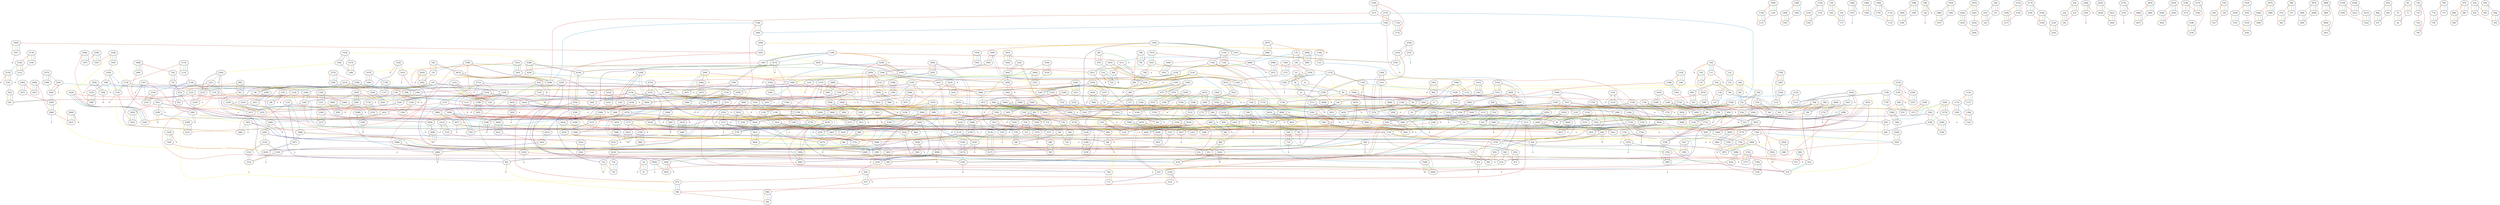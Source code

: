 graph {
edge [colorscheme=set19];
	"100h"	--	"112t"	[color="#C91F16"];
	"100h"	--	"112t"	[color="#F6E60A"];
	"100h"	--	"112t"	[color="#349B26"];
	"100h"	--	"14t"	[color="#310C5A"];
	"100h"	--	"422h"	[color="#148DC6"];
	"100h"	--	"96h"	[color="#C2452A"];
	"100t"	--	"96h"	[color="#C91F16"];
	"100t"	--	"96h"	[color="#F6E60A"];
	"100t"	--	"96h"	[color="#349B26"];
	"100t"	--	"96h"	[color="#148DC6"];
	"100t"	--	"96h"	[color="#310C5A"];
	"100t"	--	"-1"	[len=0.75,color="#C2452A"];
	"101t"	--	"184t"	[color="#F6E60A"];
	"101t"	--	"229h"	[color="#C2452A"];
	"101t"	--	"233t"	[color="#148DC6"];
	"101t"	--	"396t"	[color="#310C5A"];
	"101t"	--	"64t"	[color="#C91F16"];
	"101t"	--	"-2"	[len=0.75,color="#349B26"];
	"102h"	--	"103t"	[color="#349B26"];
	"102h"	--	"103t"	[color="#148DC6"];
	"102h"	--	"103t"	[color="#C2452A"];
	"102h"	--	"134t"	[color="#F6E60A"];
	"102h"	--	"229h"	[color="#310C5A"];
	"102h"	--	"-3"	[len=0.75,color="#C91F16"];
	"103h"	--	"104t"	[color="#C91F16"];
	"103h"	--	"104t"	[color="#349B26"];
	"103h"	--	"104t"	[color="#148DC6"];
	"103h"	--	"104t"	[color="#310C5A"];
	"103h"	--	"105t"	[color="#C2452A"];
	"103h"	--	"242h"	[color="#F6E60A"];
	"103t"	--	"125t"	[color="#F6E60A"];
	"103t"	--	"399h"	[color="#310C5A"];
	"103t"	--	"-4"	[len=0.75,color="#C91F16"];
	"104h"	--	"105t"	[color="#C91F16"];
	"104h"	--	"105t"	[color="#F6E60A"];
	"104h"	--	"105t"	[color="#349B26"];
	"104h"	--	"105t"	[color="#148DC6"];
	"104h"	--	"105t"	[color="#310C5A"];
	"104h"	--	"107t"	[color="#C2452A"];
	"104t"	--	"105h"	[color="#C2452A"];
	"104t"	--	"113h"	[color="#F6E60A"];
	"105h"	--	"106t"	[color="#C91F16"];
	"105h"	--	"106t"	[color="#F6E60A"];
	"105h"	--	"106t"	[color="#349B26"];
	"105h"	--	"114t"	[color="#310C5A"];
	"105h"	--	"-5"	[len=0.75,color="#148DC6"];
	"106h"	--	"107t"	[color="#C91F16"];
	"106h"	--	"107t"	[color="#F6E60A"];
	"106h"	--	"107t"	[color="#349B26"];
	"106h"	--	"107t"	[color="#148DC6"];
	"106h"	--	"107t"	[color="#310C5A"];
	"106h"	--	"108t"	[color="#C2452A"];
	"106t"	--	"107h"	[color="#C2452A"];
	"106t"	--	"120h"	[color="#310C5A"];
	"106t"	--	"-6"	[len=0.75,color="#148DC6"];
	"107h"	--	"108t"	[color="#C91F16"];
	"107h"	--	"108t"	[color="#F6E60A"];
	"107h"	--	"108t"	[color="#349B26"];
	"107h"	--	"108t"	[color="#148DC6"];
	"107h"	--	"108t"	[color="#310C5A"];
	"108h"	--	"109t"	[color="#349B26"];
	"108h"	--	"109t"	[color="#148DC6"];
	"108h"	--	"109t"	[color="#310C5A"];
	"108h"	--	"109t"	[color="#C2452A"];
	"108h"	--	"129t"	[color="#C91F16"];
	"108h"	--	"237t"	[color="#F6E60A"];
	"109h"	--	"110h"	[color="#C2452A"];
	"109h"	--	"110t"	[color="#C91F16"];
	"109h"	--	"110t"	[color="#F6E60A"];
	"109h"	--	"110t"	[color="#349B26"];
	"109h"	--	"110t"	[color="#148DC6"];
	"109h"	--	"110t"	[color="#310C5A"];
	"109t"	--	"254t"	[color="#C91F16"];
	"109t"	--	"-7"	[len=0.75,color="#F6E60A"];
	"10h"	--	"11h"	[color="#C2452A"];
	"10h"	--	"11t"	[color="#349B26"];
	"10h"	--	"11t"	[color="#148DC6"];
	"10h"	--	"11t"	[color="#310C5A"];
	"10h"	--	"-8"	[len=0.75,color="#C91F16"];
	"10h"	--	"-8"	[len=0.75,color="#F6E60A"];
	"10t"	--	"250h"	[color="#148DC6"];
	"10t"	--	"250h"	[color="#C2452A"];
	"10t"	--	"9h"	[color="#C91F16"];
	"10t"	--	"9h"	[color="#F6E60A"];
	"10t"	--	"9h"	[color="#349B26"];
	"10t"	--	"9h"	[color="#310C5A"];
	"110h"	--	"111t"	[color="#C91F16"];
	"110h"	--	"111t"	[color="#F6E60A"];
	"110h"	--	"111t"	[color="#349B26"];
	"110h"	--	"111t"	[color="#148DC6"];
	"110h"	--	"111t"	[color="#310C5A"];
	"110t"	--	"111t"	[color="#C2452A"];
	"111h"	--	"113h"	[color="#C2452A"];
	"111h"	--	"113t"	[color="#C91F16"];
	"111h"	--	"113t"	[color="#F6E60A"];
	"111h"	--	"113t"	[color="#349B26"];
	"111h"	--	"113t"	[color="#148DC6"];
	"111h"	--	"113t"	[color="#310C5A"];
	"112h"	--	"117h"	[color="#C2452A"];
	"112h"	--	"117t"	[color="#C91F16"];
	"112h"	--	"117t"	[color="#F6E60A"];
	"112h"	--	"117t"	[color="#349B26"];
	"112h"	--	"117t"	[color="#148DC6"];
	"112h"	--	"117t"	[color="#310C5A"];
	"112t"	--	"173h"	[color="#310C5A"];
	"112t"	--	"83h"	[color="#148DC6"];
	"112t"	--	"83t"	[color="#C2452A"];
	"113h"	--	"114t"	[color="#349B26"];
	"113h"	--	"114t"	[color="#148DC6"];
	"113h"	--	"122h"	[color="#310C5A"];
	"113h"	--	"366h"	[color="#C91F16"];
	"113t"	--	"114h"	[color="#C2452A"];
	"114h"	--	"115t"	[color="#C91F16"];
	"114h"	--	"115t"	[color="#349B26"];
	"114h"	--	"222t"	[color="#F6E60A"];
	"114h"	--	"226t"	[color="#310C5A"];
	"114h"	--	"232h"	[color="#148DC6"];
	"114t"	--	"343t"	[color="#C91F16"];
	"114t"	--	"396t"	[color="#F6E60A"];
	"114t"	--	"-9"	[len=0.75,color="#C2452A"];
	"115h"	--	"116h"	[color="#148DC6"];
	"115h"	--	"116t"	[color="#C91F16"];
	"115h"	--	"116t"	[color="#F6E60A"];
	"115h"	--	"116t"	[color="#349B26"];
	"115h"	--	"116t"	[color="#310C5A"];
	"115h"	--	"116t"	[color="#C2452A"];
	"115t"	--	"121t"	[color="#310C5A"];
	"115t"	--	"130t"	[color="#148DC6"];
	"115t"	--	"224t"	[color="#F6E60A"];
	"115t"	--	"404h"	[color="#C2452A"];
	"116h"	--	"118t"	[color="#C91F16"];
	"116h"	--	"118t"	[color="#349B26"];
	"116h"	--	"120h"	[color="#F6E60A"];
	"116h"	--	"123h"	[color="#310C5A"];
	"116h"	--	"173h"	[color="#C2452A"];
	"116t"	--	"173h"	[color="#148DC6"];
	"117h"	--	"128h"	[color="#148DC6"];
	"117h"	--	"128t"	[color="#C91F16"];
	"117h"	--	"128t"	[color="#349B26"];
	"117h"	--	"128t"	[color="#310C5A"];
	"117h"	--	"211t"	[color="#F6E60A"];
	"117t"	--	"128h"	[color="#C2452A"];
	"118h"	--	"119h"	[color="#148DC6"];
	"118h"	--	"119t"	[color="#C91F16"];
	"118h"	--	"119t"	[color="#F6E60A"];
	"118h"	--	"119t"	[color="#349B26"];
	"118h"	--	"119t"	[color="#310C5A"];
	"118h"	--	"119t"	[color="#C2452A"];
	"118t"	--	"246t"	[color="#F6E60A"];
	"118t"	--	"246t"	[color="#310C5A"];
	"118t"	--	"28h"	[color="#148DC6"];
	"118t"	--	"28h"	[color="#C2452A"];
	"119h"	--	"120t"	[color="#C91F16"];
	"119h"	--	"120t"	[color="#F6E60A"];
	"119h"	--	"120t"	[color="#349B26"];
	"119h"	--	"120t"	[color="#310C5A"];
	"119h"	--	"120t"	[color="#C2452A"];
	"119t"	--	"400t"	[color="#148DC6"];
	"11h"	--	"12t"	[color="#C91F16"];
	"11h"	--	"12t"	[color="#349B26"];
	"11h"	--	"12t"	[color="#148DC6"];
	"11h"	--	"12t"	[color="#310C5A"];
	"11h"	--	"24h"	[color="#F6E60A"];
	"11t"	--	"13t"	[color="#C2452A"];
	"11t"	--	"4h"	[color="#F6E60A"];
	"11t"	--	"-10"	[len=0.75,color="#C91F16"];
	"120h"	--	"121t"	[color="#C91F16"];
	"120h"	--	"121t"	[color="#349B26"];
	"120h"	--	"121t"	[color="#C2452A"];
	"120h"	--	"122t"	[color="#148DC6"];
	"120t"	--	"447t"	[color="#148DC6"];
	"121h"	--	"122h"	[color="#148DC6"];
	"121h"	--	"122t"	[color="#C91F16"];
	"121h"	--	"122t"	[color="#F6E60A"];
	"121h"	--	"122t"	[color="#349B26"];
	"121h"	--	"122t"	[color="#310C5A"];
	"121h"	--	"122t"	[color="#C2452A"];
	"121t"	--	"-11"	[len=0.75,color="#F6E60A"];
	"121t"	--	"-11"	[len=0.75,color="#148DC6"];
	"122h"	--	"123t"	[color="#F6E60A"];
	"122h"	--	"123t"	[color="#349B26"];
	"122h"	--	"394h"	[color="#C2452A"];
	"122h"	--	"-12"	[len=0.75,color="#C91F16"];
	"123h"	--	"125h"	[color="#C2452A"];
	"123h"	--	"125t"	[color="#349B26"];
	"123h"	--	"125t"	[color="#148DC6"];
	"123h"	--	"133h"	[color="#C91F16"];
	"123h"	--	"-13"	[len=0.75,color="#F6E60A"];
	"123t"	--	"276h"	[color="#C91F16"];
	"123t"	--	"396h"	[color="#148DC6"];
	"123t"	--	"396t"	[color="#C2452A"];
	"123t"	--	"397t"	[color="#310C5A"];
	"124h"	--	"242t"	[color="#310C5A"];
	"124h"	--	"383t"	[color="#C91F16"];
	"124h"	--	"434h"	[color="#C2452A"];
	"124h"	--	"434t"	[color="#349B26"];
	"124h"	--	"434t"	[color="#148DC6"];
	"124h"	--	"-14"	[len=0.75,color="#F6E60A"];
	"124t"	--	"358t"	[color="#310C5A"];
	"124t"	--	"391h"	[color="#C91F16"];
	"124t"	--	"-15"	[len=0.75,color="#F6E60A"];
	"124t"	--	"-15"	[len=0.75,color="#349B26"];
	"124t"	--	"-15"	[len=0.75,color="#148DC6"];
	"124t"	--	"-15"	[len=0.75,color="#C2452A"];
	"125h"	--	"126t"	[color="#C91F16"];
	"125h"	--	"126t"	[color="#F6E60A"];
	"125h"	--	"126t"	[color="#349B26"];
	"125h"	--	"126t"	[color="#148DC6"];
	"125h"	--	"126t"	[color="#310C5A"];
	"125t"	--	"126t"	[color="#C2452A"];
	"125t"	--	"239t"	[color="#310C5A"];
	"125t"	--	"-16"	[len=0.75,color="#C91F16"];
	"127h"	--	"129t"	[color="#349B26"];
	"127h"	--	"237t"	[color="#C91F16"];
	"127h"	--	"399h"	[color="#C2452A"];
	"127h"	--	"399t"	[color="#148DC6"];
	"127h"	--	"-17"	[len=0.75,color="#F6E60A"];
	"127h"	--	"-17"	[len=0.75,color="#310C5A"];
	"128h"	--	"132t"	[color="#C91F16"];
	"128h"	--	"132t"	[color="#F6E60A"];
	"128h"	--	"132t"	[color="#349B26"];
	"128h"	--	"132t"	[color="#310C5A"];
	"128t"	--	"132t"	[color="#148DC6"];
	"128t"	--	"132t"	[color="#C2452A"];
	"128t"	--	"-18"	[len=0.75,color="#F6E60A"];
	"129h"	--	"130t"	[color="#C91F16"];
	"129h"	--	"130t"	[color="#349B26"];
	"129h"	--	"130t"	[color="#310C5A"];
	"129h"	--	"133h"	[color="#F6E60A"];
	"129h"	--	"375t"	[color="#148DC6"];
	"129h"	--	"375t"	[color="#C2452A"];
	"129t"	--	"130t"	[color="#C2452A"];
	"129t"	--	"340t"	[color="#310C5A"];
	"129t"	--	"358h"	[color="#148DC6"];
	"129t"	--	"-19"	[len=0.75,color="#F6E60A"];
	"12h"	--	"13t"	[color="#C91F16"];
	"12h"	--	"13t"	[color="#F6E60A"];
	"12h"	--	"13t"	[color="#349B26"];
	"12h"	--	"13t"	[color="#148DC6"];
	"12h"	--	"13t"	[color="#310C5A"];
	"12h"	--	"15t"	[color="#C2452A"];
	"12t"	--	"13h"	[color="#C2452A"];
	"12t"	--	"20t"	[color="#F6E60A"];
	"130h"	--	"131t"	[color="#C91F16"];
	"130h"	--	"131t"	[color="#F6E60A"];
	"130h"	--	"131t"	[color="#349B26"];
	"130h"	--	"131t"	[color="#310C5A"];
	"130h"	--	"131t"	[color="#C2452A"];
	"130h"	--	"411t"	[color="#148DC6"];
	"130t"	--	"-20"	[len=0.75,color="#F6E60A"];
	"131h"	--	"133t"	[color="#C91F16"];
	"131h"	--	"133t"	[color="#F6E60A"];
	"131h"	--	"133t"	[color="#349B26"];
	"131h"	--	"133t"	[color="#310C5A"];
	"131h"	--	"358t"	[color="#148DC6"];
	"131h"	--	"358t"	[color="#C2452A"];
	"131t"	--	"406t"	[color="#148DC6"];
	"132h"	--	"138h"	[color="#C2452A"];
	"132h"	--	"138t"	[color="#C91F16"];
	"132h"	--	"138t"	[color="#F6E60A"];
	"132h"	--	"138t"	[color="#349B26"];
	"132h"	--	"138t"	[color="#148DC6"];
	"132h"	--	"138t"	[color="#310C5A"];
	"133h"	--	"246h"	[color="#148DC6"];
	"133h"	--	"246t"	[color="#C2452A"];
	"133h"	--	"250h"	[color="#310C5A"];
	"133h"	--	"-21"	[len=0.75,color="#349B26"];
	"133t"	--	"232t"	[color="#148DC6"];
	"133t"	--	"-22"	[len=0.75,color="#C2452A"];
	"134h"	--	"135t"	[color="#C91F16"];
	"134h"	--	"135t"	[color="#F6E60A"];
	"134h"	--	"135t"	[color="#349B26"];
	"134h"	--	"135t"	[color="#148DC6"];
	"134h"	--	"135t"	[color="#310C5A"];
	"134h"	--	"246h"	[color="#C2452A"];
	"134t"	--	"135h"	[color="#C2452A"];
	"134t"	--	"136t"	[color="#148DC6"];
	"134t"	--	"230t"	[color="#310C5A"];
	"134t"	--	"-23"	[len=0.75,color="#C91F16"];
	"134t"	--	"-23"	[len=0.75,color="#349B26"];
	"135h"	--	"136t"	[color="#C91F16"];
	"135h"	--	"136t"	[color="#F6E60A"];
	"135h"	--	"136t"	[color="#349B26"];
	"135h"	--	"136t"	[color="#310C5A"];
	"135h"	--	"246t"	[color="#148DC6"];
	"135t"	--	"136t"	[color="#C2452A"];
	"136h"	--	"137h"	[color="#C2452A"];
	"136h"	--	"137t"	[color="#C91F16"];
	"136h"	--	"137t"	[color="#F6E60A"];
	"136h"	--	"137t"	[color="#349B26"];
	"136h"	--	"137t"	[color="#148DC6"];
	"136h"	--	"137t"	[color="#310C5A"];
	"137h"	--	"139t"	[color="#C91F16"];
	"137h"	--	"139t"	[color="#349B26"];
	"137h"	--	"182t"	[color="#148DC6"];
	"137h"	--	"401t"	[color="#F6E60A"];
	"137h"	--	"402h"	[color="#310C5A"];
	"137t"	--	"182t"	[color="#C2452A"];
	"138h"	--	"146t"	[color="#349B26"];
	"138h"	--	"146t"	[color="#148DC6"];
	"138h"	--	"146t"	[color="#310C5A"];
	"138h"	--	"243h"	[color="#F6E60A"];
	"138h"	--	"358t"	[color="#C91F16"];
	"138t"	--	"146t"	[color="#C2452A"];
	"139h"	--	"140t"	[color="#349B26"];
	"139h"	--	"140t"	[color="#310C5A"];
	"139h"	--	"411h"	[color="#148DC6"];
	"139h"	--	"411t"	[color="#C2452A"];
	"139h"	--	"-24"	[len=0.75,color="#C91F16"];
	"139h"	--	"-24"	[len=0.75,color="#F6E60A"];
	"139t"	--	"142h"	[color="#148DC6"];
	"139t"	--	"387t"	[color="#310C5A"];
	"139t"	--	"-25"	[len=0.75,color="#F6E60A"];
	"139t"	--	"-25"	[len=0.75,color="#C2452A"];
	"13h"	--	"15t"	[color="#C91F16"];
	"13h"	--	"15t"	[color="#F6E60A"];
	"13h"	--	"15t"	[color="#349B26"];
	"13h"	--	"15t"	[color="#148DC6"];
	"13h"	--	"15t"	[color="#310C5A"];
	"140h"	--	"141h"	[color="#F6E60A"];
	"140h"	--	"141t"	[color="#C91F16"];
	"140h"	--	"141t"	[color="#349B26"];
	"140h"	--	"141t"	[color="#310C5A"];
	"140h"	--	"275t"	[color="#148DC6"];
	"140h"	--	"275t"	[color="#C2452A"];
	"140t"	--	"162t"	[color="#C91F16"];
	"140t"	--	"321h"	[color="#F6E60A"];
	"140t"	--	"338t"	[color="#148DC6"];
	"140t"	--	"338t"	[color="#C2452A"];
	"141h"	--	"142h"	[color="#C2452A"];
	"141h"	--	"142t"	[color="#C91F16"];
	"141h"	--	"142t"	[color="#349B26"];
	"141h"	--	"142t"	[color="#148DC6"];
	"141h"	--	"142t"	[color="#310C5A"];
	"141t"	--	"278t"	[color="#F6E60A"];
	"141t"	--	"32t"	[color="#148DC6"];
	"141t"	--	"32t"	[color="#C2452A"];
	"142h"	--	"143t"	[color="#C91F16"];
	"142h"	--	"143t"	[color="#349B26"];
	"142h"	--	"143t"	[color="#310C5A"];
	"142h"	--	"290h"	[color="#F6E60A"];
	"142t"	--	"143t"	[color="#C2452A"];
	"142t"	--	"406t"	[color="#F6E60A"];
	"143h"	--	"144t"	[color="#C91F16"];
	"143h"	--	"144t"	[color="#349B26"];
	"143h"	--	"144t"	[color="#310C5A"];
	"143h"	--	"147h"	[color="#148DC6"];
	"143h"	--	"147h"	[color="#C2452A"];
	"143h"	--	"372h"	[color="#F6E60A"];
	"143t"	--	"227h"	[color="#148DC6"];
	"143t"	--	"-26"	[len=0.75,color="#F6E60A"];
	"144t"	--	"148t"	[color="#148DC6"];
	"144t"	--	"148t"	[color="#C2452A"];
	"144t"	--	"220h"	[color="#F6E60A"];
	"145h"	--	"147t"	[color="#C91F16"];
	"145h"	--	"147t"	[color="#F6E60A"];
	"145h"	--	"147t"	[color="#349B26"];
	"145h"	--	"147t"	[color="#310C5A"];
	"145h"	--	"346h"	[color="#148DC6"];
	"145h"	--	"346h"	[color="#C2452A"];
	"146h"	--	"163h"	[color="#148DC6"];
	"146h"	--	"163h"	[color="#310C5A"];
	"146h"	--	"163h"	[color="#C2452A"];
	"146h"	--	"163t"	[color="#349B26"];
	"146h"	--	"177h"	[color="#C91F16"];
	"146h"	--	"-27"	[len=0.75,color="#F6E60A"];
	"146t"	--	"272h"	[color="#F6E60A"];
	"146t"	--	"-28"	[len=0.75,color="#C91F16"];
	"147h"	--	"148t"	[color="#C91F16"];
	"147h"	--	"148t"	[color="#F6E60A"];
	"147h"	--	"148t"	[color="#349B26"];
	"147h"	--	"148t"	[color="#310C5A"];
	"147t"	--	"5t"	[color="#148DC6"];
	"147t"	--	"5t"	[color="#C2452A"];
	"148h"	--	"149h"	[color="#C2452A"];
	"148h"	--	"149t"	[color="#C91F16"];
	"148h"	--	"149t"	[color="#F6E60A"];
	"148h"	--	"149t"	[color="#349B26"];
	"148h"	--	"149t"	[color="#148DC6"];
	"148h"	--	"149t"	[color="#310C5A"];
	"149h"	--	"150t"	[color="#C91F16"];
	"149h"	--	"150t"	[color="#F6E60A"];
	"149h"	--	"150t"	[color="#349B26"];
	"149h"	--	"150t"	[color="#148DC6"];
	"149h"	--	"150t"	[color="#310C5A"];
	"149t"	--	"150t"	[color="#C2452A"];
	"14t"	--	"303t"	[color="#C91F16"];
	"14t"	--	"434h"	[color="#349B26"];
	"14t"	--	"434h"	[color="#148DC6"];
	"14t"	--	"434t"	[color="#C2452A"];
	"14t"	--	"83t"	[color="#F6E60A"];
	"151h"	--	"152t"	[color="#C91F16"];
	"151h"	--	"152t"	[color="#F6E60A"];
	"151h"	--	"152t"	[color="#349B26"];
	"151h"	--	"152t"	[color="#310C5A"];
	"151h"	--	"347t"	[color="#148DC6"];
	"151h"	--	"347t"	[color="#C2452A"];
	"152h"	--	"153h"	[color="#148DC6"];
	"152h"	--	"153h"	[color="#C2452A"];
	"152h"	--	"153t"	[color="#C91F16"];
	"152h"	--	"153t"	[color="#F6E60A"];
	"152h"	--	"153t"	[color="#349B26"];
	"152h"	--	"153t"	[color="#310C5A"];
	"152t"	--	"159t"	[color="#148DC6"];
	"152t"	--	"-29"	[len=0.75,color="#C2452A"];
	"153h"	--	"154t"	[color="#C91F16"];
	"153h"	--	"154t"	[color="#F6E60A"];
	"153h"	--	"154t"	[color="#349B26"];
	"153h"	--	"154t"	[color="#310C5A"];
	"153t"	--	"154t"	[color="#148DC6"];
	"153t"	--	"154t"	[color="#C2452A"];
	"156h"	--	"157h"	[color="#C2452A"];
	"156h"	--	"157t"	[color="#F6E60A"];
	"156h"	--	"157t"	[color="#349B26"];
	"156h"	--	"157t"	[color="#148DC6"];
	"156h"	--	"157t"	[color="#310C5A"];
	"156h"	--	"173t"	[color="#C91F16"];
	"157h"	--	"158h"	[color="#148DC6"];
	"157h"	--	"158t"	[color="#C91F16"];
	"157h"	--	"158t"	[color="#F6E60A"];
	"157h"	--	"158t"	[color="#349B26"];
	"157h"	--	"158t"	[color="#310C5A"];
	"157t"	--	"172h"	[color="#C91F16"];
	"157t"	--	"448t"	[color="#C2452A"];
	"158h"	--	"159t"	[color="#C91F16"];
	"158h"	--	"159t"	[color="#F6E60A"];
	"158h"	--	"159t"	[color="#349B26"];
	"158h"	--	"159t"	[color="#310C5A"];
	"158h"	--	"159t"	[color="#C2452A"];
	"158t"	--	"160t"	[color="#148DC6"];
	"158t"	--	"274h"	[color="#C2452A"];
	"159h"	--	"160t"	[color="#C91F16"];
	"159h"	--	"160t"	[color="#F6E60A"];
	"159h"	--	"160t"	[color="#349B26"];
	"159h"	--	"160t"	[color="#310C5A"];
	"159h"	--	"448h"	[color="#C2452A"];
	"159h"	--	"448t"	[color="#148DC6"];
	"15h"	--	"16h"	[color="#C91F16"];
	"15h"	--	"16h"	[color="#148DC6"];
	"15h"	--	"16h"	[color="#310C5A"];
	"15h"	--	"16h"	[color="#C2452A"];
	"15h"	--	"16t"	[color="#F6E60A"];
	"15h"	--	"16t"	[color="#349B26"];
	"160h"	--	"161t"	[color="#C91F16"];
	"160h"	--	"161t"	[color="#F6E60A"];
	"160h"	--	"161t"	[color="#349B26"];
	"160h"	--	"161t"	[color="#148DC6"];
	"160h"	--	"161t"	[color="#310C5A"];
	"160h"	--	"165t"	[color="#C2452A"];
	"160t"	--	"164h"	[color="#C2452A"];
	"161h"	--	"162t"	[color="#349B26"];
	"161h"	--	"162t"	[color="#148DC6"];
	"161h"	--	"162t"	[color="#310C5A"];
	"161h"	--	"162t"	[color="#C2452A"];
	"161h"	--	"167h"	[color="#F6E60A"];
	"161h"	--	"245h"	[color="#C91F16"];
	"161t"	--	"-30"	[len=0.75,color="#C2452A"];
	"162h"	--	"164t"	[color="#F6E60A"];
	"162h"	--	"164t"	[color="#349B26"];
	"162h"	--	"164t"	[color="#148DC6"];
	"162h"	--	"164t"	[color="#310C5A"];
	"162h"	--	"164t"	[color="#C2452A"];
	"162h"	--	"-31"	[len=0.75,color="#C91F16"];
	"162t"	--	"222h"	[color="#F6E60A"];
	"163h"	--	"177t"	[color="#349B26"];
	"163h"	--	"211h"	[color="#F6E60A"];
	"163h"	--	"372h"	[color="#C91F16"];
	"163t"	--	"177t"	[color="#C91F16"];
	"163t"	--	"177t"	[color="#148DC6"];
	"163t"	--	"177t"	[color="#310C5A"];
	"163t"	--	"177t"	[color="#C2452A"];
	"163t"	--	"243t"	[color="#F6E60A"];
	"164h"	--	"165t"	[color="#349B26"];
	"164h"	--	"165t"	[color="#148DC6"];
	"164h"	--	"165t"	[color="#310C5A"];
	"164h"	--	"-32"	[len=0.75,color="#C91F16"];
	"164h"	--	"-32"	[len=0.75,color="#F6E60A"];
	"164t"	--	"402h"	[color="#C91F16"];
	"165t"	--	"283t"	[color="#F6E60A"];
	"165t"	--	"395t"	[color="#C91F16"];
	"166h"	--	"167t"	[color="#C91F16"];
	"166h"	--	"167t"	[color="#F6E60A"];
	"166h"	--	"167t"	[color="#349B26"];
	"166h"	--	"167t"	[color="#310C5A"];
	"166h"	--	"167t"	[color="#C2452A"];
	"166h"	--	"-33"	[len=0.75,color="#148DC6"];
	"167h"	--	"168t"	[color="#C91F16"];
	"167h"	--	"168t"	[color="#349B26"];
	"167h"	--	"168t"	[color="#310C5A"];
	"167h"	--	"168t"	[color="#C2452A"];
	"167h"	--	"170h"	[color="#148DC6"];
	"167t"	--	"-34"	[len=0.75,color="#148DC6"];
	"168h"	--	"169t"	[color="#C91F16"];
	"168h"	--	"169t"	[color="#F6E60A"];
	"168h"	--	"169t"	[color="#349B26"];
	"168h"	--	"169t"	[color="#310C5A"];
	"168h"	--	"169t"	[color="#C2452A"];
	"168h"	--	"170t"	[color="#148DC6"];
	"168t"	--	"171t"	[color="#148DC6"];
	"168t"	--	"283h"	[color="#F6E60A"];
	"169h"	--	"170t"	[color="#C91F16"];
	"169h"	--	"170t"	[color="#F6E60A"];
	"169h"	--	"170t"	[color="#349B26"];
	"169h"	--	"170t"	[color="#310C5A"];
	"169h"	--	"171h"	[color="#148DC6"];
	"169h"	--	"171h"	[color="#C2452A"];
	"169t"	--	"172t"	[color="#148DC6"];
	"16h"	--	"17t"	[color="#F6E60A"];
	"16h"	--	"17t"	[color="#349B26"];
	"16t"	--	"17t"	[color="#C91F16"];
	"16t"	--	"17t"	[color="#148DC6"];
	"16t"	--	"17t"	[color="#310C5A"];
	"16t"	--	"17t"	[color="#C2452A"];
	"170h"	--	"171t"	[color="#C91F16"];
	"170h"	--	"171t"	[color="#F6E60A"];
	"170h"	--	"171t"	[color="#349B26"];
	"170h"	--	"171t"	[color="#310C5A"];
	"170h"	--	"171t"	[color="#C2452A"];
	"170t"	--	"172t"	[color="#C2452A"];
	"171h"	--	"172t"	[color="#C91F16"];
	"171h"	--	"172t"	[color="#F6E60A"];
	"171h"	--	"172t"	[color="#349B26"];
	"171h"	--	"172t"	[color="#310C5A"];
	"172h"	--	"173t"	[color="#F6E60A"];
	"172h"	--	"173t"	[color="#349B26"];
	"172h"	--	"173t"	[color="#148DC6"];
	"172h"	--	"173t"	[color="#310C5A"];
	"172h"	--	"173t"	[color="#C2452A"];
	"173h"	--	"309h"	[color="#F6E60A"];
	"173h"	--	"-35"	[len=0.75,color="#C91F16"];
	"173h"	--	"-35"	[len=0.75,color="#349B26"];
	"174h"	--	"175t"	[color="#349B26"];
	"174h"	--	"188t"	[color="#148DC6"];
	"174h"	--	"188t"	[color="#C2452A"];
	"174h"	--	"360h"	[color="#F6E60A"];
	"174h"	--	"363h"	[color="#C91F16"];
	"174h"	--	"363h"	[color="#310C5A"];
	"174t"	--	"175t"	[color="#C91F16"];
	"174t"	--	"175t"	[color="#F6E60A"];
	"174t"	--	"175t"	[color="#148DC6"];
	"174t"	--	"175t"	[color="#310C5A"];
	"174t"	--	"175t"	[color="#C2452A"];
	"174t"	--	"-36"	[len=0.75,color="#349B26"];
	"175h"	--	"176t"	[color="#349B26"];
	"175h"	--	"188t"	[color="#C91F16"];
	"175h"	--	"312h"	[color="#C2452A"];
	"175h"	--	"312t"	[color="#148DC6"];
	"175h"	--	"375h"	[color="#F6E60A"];
	"175h"	--	"375h"	[color="#310C5A"];
	"176h"	--	"178t"	[color="#C91F16"];
	"176h"	--	"178t"	[color="#F6E60A"];
	"176h"	--	"178t"	[color="#349B26"];
	"176h"	--	"205h"	[color="#C2452A"];
	"176h"	--	"205t"	[color="#148DC6"];
	"176h"	--	"-37"	[len=0.75,color="#310C5A"];
	"176t"	--	"178t"	[color="#310C5A"];
	"176t"	--	"197h"	[color="#C91F16"];
	"176t"	--	"197h"	[color="#F6E60A"];
	"176t"	--	"197h"	[color="#C2452A"];
	"176t"	--	"-38"	[len=0.75,color="#148DC6"];
	"177h"	--	"211t"	[color="#349B26"];
	"177h"	--	"380h"	[color="#310C5A"];
	"177h"	--	"50h"	[color="#F6E60A"];
	"177h"	--	"90h"	[color="#148DC6"];
	"177h"	--	"90h"	[color="#C2452A"];
	"177t"	--	"53h"	[color="#F6E60A"];
	"178h"	--	"179t"	[color="#C91F16"];
	"178h"	--	"179t"	[color="#F6E60A"];
	"178h"	--	"179t"	[color="#349B26"];
	"178h"	--	"179t"	[color="#310C5A"];
	"178h"	--	"213t"	[color="#148DC6"];
	"178h"	--	"213t"	[color="#C2452A"];
	"178t"	--	"-39"	[len=0.75,color="#148DC6"];
	"178t"	--	"-39"	[len=0.75,color="#C2452A"];
	"179h"	--	"180t"	[color="#C91F16"];
	"179h"	--	"180t"	[color="#F6E60A"];
	"179h"	--	"180t"	[color="#349B26"];
	"179h"	--	"180t"	[color="#310C5A"];
	"179h"	--	"212t"	[color="#148DC6"];
	"179h"	--	"212t"	[color="#C2452A"];
	"179t"	--	"198h"	[color="#148DC6"];
	"179t"	--	"198h"	[color="#C2452A"];
	"17h"	--	"18t"	[color="#C91F16"];
	"17h"	--	"18t"	[color="#F6E60A"];
	"17h"	--	"18t"	[color="#349B26"];
	"17h"	--	"18t"	[color="#310C5A"];
	"17h"	--	"289h"	[color="#148DC6"];
	"17h"	--	"289t"	[color="#C2452A"];
	"180h"	--	"181t"	[color="#C91F16"];
	"180h"	--	"181t"	[color="#349B26"];
	"180h"	--	"185h"	[color="#C2452A"];
	"180h"	--	"185t"	[color="#148DC6"];
	"180h"	--	"32t"	[color="#F6E60A"];
	"180h"	--	"41t"	[color="#310C5A"];
	"180t"	--	"210h"	[color="#148DC6"];
	"180t"	--	"210h"	[color="#C2452A"];
	"181h"	--	"182t"	[color="#C91F16"];
	"181h"	--	"182t"	[color="#F6E60A"];
	"181h"	--	"182t"	[color="#349B26"];
	"181h"	--	"182t"	[color="#310C5A"];
	"181h"	--	"291t"	[color="#148DC6"];
	"181h"	--	"291t"	[color="#C2452A"];
	"181t"	--	"185h"	[color="#F6E60A"];
	"181t"	--	"293h"	[color="#148DC6"];
	"181t"	--	"293t"	[color="#C2452A"];
	"181t"	--	"40t"	[color="#310C5A"];
	"182h"	--	"183t"	[color="#349B26"];
	"182h"	--	"201t"	[color="#C91F16"];
	"182h"	--	"309t"	[color="#148DC6"];
	"182h"	--	"309t"	[color="#C2452A"];
	"182h"	--	"43t"	[color="#F6E60A"];
	"182h"	--	"-40"	[len=0.75,color="#310C5A"];
	"183h"	--	"184t"	[color="#349B26"];
	"183h"	--	"184t"	[color="#148DC6"];
	"183h"	--	"184t"	[color="#310C5A"];
	"183h"	--	"184t"	[color="#C2452A"];
	"183h"	--	"402h"	[color="#F6E60A"];
	"183h"	--	"-41"	[len=0.75,color="#C91F16"];
	"183t"	--	"209h"	[color="#C91F16"];
	"183t"	--	"209h"	[color="#F6E60A"];
	"183t"	--	"40h"	[color="#310C5A"];
	"183t"	--	"423t"	[color="#C2452A"];
	"183t"	--	"-42"	[len=0.75,color="#148DC6"];
	"184h"	--	"185t"	[color="#C91F16"];
	"184h"	--	"185t"	[color="#349B26"];
	"184h"	--	"185t"	[color="#310C5A"];
	"184h"	--	"400h"	[color="#F6E60A"];
	"184h"	--	"407h"	[color="#148DC6"];
	"184h"	--	"407h"	[color="#C2452A"];
	"184t"	--	"-43"	[len=0.75,color="#C91F16"];
	"185h"	--	"186t"	[color="#349B26"];
	"185h"	--	"200h"	[color="#C91F16"];
	"185h"	--	"60t"	[color="#310C5A"];
	"185h"	--	"85h"	[color="#148DC6"];
	"185t"	--	"209t"	[color="#F6E60A"];
	"185t"	--	"85h"	[color="#C2452A"];
	"186h"	--	"187t"	[color="#C91F16"];
	"186h"	--	"187t"	[color="#F6E60A"];
	"186h"	--	"187t"	[color="#349B26"];
	"186h"	--	"187t"	[color="#148DC6"];
	"186h"	--	"187t"	[color="#310C5A"];
	"186h"	--	"418t"	[color="#C2452A"];
	"186t"	--	"187t"	[color="#C2452A"];
	"186t"	--	"190h"	[color="#310C5A"];
	"186t"	--	"373t"	[color="#F6E60A"];
	"186t"	--	"418t"	[color="#148DC6"];
	"186t"	--	"-44"	[len=0.75,color="#C91F16"];
	"187h"	--	"188t"	[color="#349B26"];
	"187h"	--	"190h"	[color="#C91F16"];
	"187h"	--	"190h"	[color="#148DC6"];
	"187h"	--	"190h"	[color="#C2452A"];
	"187h"	--	"376t"	[color="#F6E60A"];
	"187h"	--	"377h"	[color="#310C5A"];
	"188h"	--	"189h"	[color="#C2452A"];
	"188h"	--	"189t"	[color="#C91F16"];
	"188h"	--	"189t"	[color="#F6E60A"];
	"188h"	--	"189t"	[color="#349B26"];
	"188h"	--	"189t"	[color="#148DC6"];
	"188h"	--	"189t"	[color="#310C5A"];
	"188t"	--	"373h"	[color="#F6E60A"];
	"188t"	--	"378t"	[color="#310C5A"];
	"189h"	--	"190t"	[color="#C91F16"];
	"189h"	--	"190t"	[color="#F6E60A"];
	"189h"	--	"190t"	[color="#349B26"];
	"189h"	--	"190t"	[color="#148DC6"];
	"189h"	--	"190t"	[color="#310C5A"];
	"189t"	--	"190t"	[color="#C2452A"];
	"18h"	--	"19t"	[color="#F6E60A"];
	"18h"	--	"19t"	[color="#349B26"];
	"18h"	--	"19t"	[color="#148DC6"];
	"18h"	--	"19t"	[color="#310C5A"];
	"18h"	--	"19t"	[color="#C2452A"];
	"18h"	--	"-45"	[len=0.75,color="#C91F16"];
	"18t"	--	"335h"	[color="#148DC6"];
	"18t"	--	"335h"	[color="#C2452A"];
	"190h"	--	"191t"	[color="#349B26"];
	"190h"	--	"-46"	[len=0.75,color="#F6E60A"];
	"191h"	--	"192t"	[color="#349B26"];
	"191h"	--	"192t"	[color="#148DC6"];
	"191h"	--	"192t"	[color="#310C5A"];
	"191h"	--	"208h"	[color="#F6E60A"];
	"191h"	--	"289h"	[color="#C91F16"];
	"191h"	--	"79t"	[color="#C2452A"];
	"191t"	--	"198t"	[color="#C91F16"];
	"191t"	--	"198t"	[color="#F6E60A"];
	"191t"	--	"198t"	[color="#148DC6"];
	"191t"	--	"198t"	[color="#310C5A"];
	"191t"	--	"198t"	[color="#C2452A"];
	"192h"	--	"193h"	[color="#C2452A"];
	"192h"	--	"193t"	[color="#C91F16"];
	"192h"	--	"193t"	[color="#349B26"];
	"192h"	--	"193t"	[color="#148DC6"];
	"192h"	--	"199h"	[color="#F6E60A"];
	"192h"	--	"412h"	[color="#310C5A"];
	"192t"	--	"207t"	[color="#C91F16"];
	"192t"	--	"79h"	[color="#C2452A"];
	"192t"	--	"-47"	[len=0.75,color="#F6E60A"];
	"193h"	--	"194t"	[color="#C91F16"];
	"193h"	--	"194t"	[color="#F6E60A"];
	"193h"	--	"194t"	[color="#349B26"];
	"193h"	--	"194t"	[color="#148DC6"];
	"193h"	--	"194t"	[color="#310C5A"];
	"193t"	--	"194h"	[color="#C2452A"];
	"193t"	--	"256t"	[color="#F6E60A"];
	"193t"	--	"256t"	[color="#310C5A"];
	"194h"	--	"195t"	[color="#C91F16"];
	"194h"	--	"195t"	[color="#F6E60A"];
	"194h"	--	"195t"	[color="#349B26"];
	"194h"	--	"195t"	[color="#148DC6"];
	"194h"	--	"195t"	[color="#310C5A"];
	"194t"	--	"195t"	[color="#C2452A"];
	"195h"	--	"196h"	[color="#148DC6"];
	"195h"	--	"196h"	[color="#C2452A"];
	"195h"	--	"196t"	[color="#C91F16"];
	"195h"	--	"196t"	[color="#F6E60A"];
	"195h"	--	"196t"	[color="#349B26"];
	"195h"	--	"196t"	[color="#310C5A"];
	"196h"	--	"197t"	[color="#C91F16"];
	"196h"	--	"197t"	[color="#F6E60A"];
	"196h"	--	"197t"	[color="#349B26"];
	"196h"	--	"197t"	[color="#310C5A"];
	"196t"	--	"197t"	[color="#148DC6"];
	"196t"	--	"197t"	[color="#C2452A"];
	"197h"	--	"198t"	[color="#349B26"];
	"197h"	--	"43t"	[color="#310C5A"];
	"197h"	--	"-48"	[len=0.75,color="#148DC6"];
	"198h"	--	"199t"	[color="#C91F16"];
	"198h"	--	"199t"	[color="#F6E60A"];
	"198h"	--	"199t"	[color="#349B26"];
	"198h"	--	"199t"	[color="#310C5A"];
	"199h"	--	"200t"	[color="#C91F16"];
	"199h"	--	"200t"	[color="#349B26"];
	"199h"	--	"200t"	[color="#310C5A"];
	"199h"	--	"334t"	[color="#148DC6"];
	"199h"	--	"334t"	[color="#C2452A"];
	"199t"	--	"204h"	[color="#148DC6"];
	"199t"	--	"204h"	[color="#C2452A"];
	"19h"	--	"20t"	[color="#C91F16"];
	"19h"	--	"20t"	[color="#349B26"];
	"19h"	--	"20t"	[color="#310C5A"];
	"19h"	--	"20t"	[color="#C2452A"];
	"19h"	--	"24h"	[color="#148DC6"];
	"19h"	--	"-49"	[len=0.75,color="#F6E60A"];
	"19t"	--	"-50"	[len=0.75,color="#C91F16"];
	"1h"	--	"2h"	[color="#C2452A"];
	"1h"	--	"2t"	[color="#C91F16"];
	"1h"	--	"2t"	[color="#F6E60A"];
	"1h"	--	"2t"	[color="#349B26"];
	"1h"	--	"2t"	[color="#148DC6"];
	"1h"	--	"2t"	[color="#310C5A"];
	"1t"	--	"448h"	[color="#349B26"];
	"1t"	--	"6t"	[color="#C91F16"];
	"1t"	--	"6t"	[color="#F6E60A"];
	"1t"	--	"6t"	[color="#148DC6"];
	"1t"	--	"6t"	[color="#310C5A"];
	"1t"	--	"6t"	[color="#C2452A"];
	"200h"	--	"201t"	[color="#F6E60A"];
	"200h"	--	"201t"	[color="#349B26"];
	"200h"	--	"201t"	[color="#148DC6"];
	"200h"	--	"201t"	[color="#310C5A"];
	"200h"	--	"201t"	[color="#C2452A"];
	"200t"	--	"301t"	[color="#F6E60A"];
	"200t"	--	"339t"	[color="#148DC6"];
	"200t"	--	"339t"	[color="#C2452A"];
	"201h"	--	"202h"	[color="#C91F16"];
	"201h"	--	"202t"	[color="#F6E60A"];
	"201h"	--	"202t"	[color="#349B26"];
	"201h"	--	"202t"	[color="#148DC6"];
	"201h"	--	"202t"	[color="#310C5A"];
	"201h"	--	"202t"	[color="#C2452A"];
	"202h"	--	"203t"	[color="#F6E60A"];
	"202h"	--	"203t"	[color="#349B26"];
	"202h"	--	"203t"	[color="#148DC6"];
	"202h"	--	"203t"	[color="#310C5A"];
	"202h"	--	"203t"	[color="#C2452A"];
	"202t"	--	"203h"	[color="#C91F16"];
	"203h"	--	"204t"	[color="#F6E60A"];
	"203h"	--	"204t"	[color="#349B26"];
	"203h"	--	"204t"	[color="#148DC6"];
	"203h"	--	"204t"	[color="#310C5A"];
	"203h"	--	"204t"	[color="#C2452A"];
	"203t"	--	"204t"	[color="#C91F16"];
	"204h"	--	"205t"	[color="#C91F16"];
	"204h"	--	"205t"	[color="#F6E60A"];
	"204h"	--	"205t"	[color="#349B26"];
	"204h"	--	"205t"	[color="#310C5A"];
	"205h"	--	"206t"	[color="#C91F16"];
	"205h"	--	"206t"	[color="#F6E60A"];
	"205h"	--	"206t"	[color="#349B26"];
	"205h"	--	"206t"	[color="#148DC6"];
	"205h"	--	"206t"	[color="#310C5A"];
	"205t"	--	"206t"	[color="#C2452A"];
	"206h"	--	"207t"	[color="#F6E60A"];
	"206h"	--	"207t"	[color="#349B26"];
	"206h"	--	"207t"	[color="#148DC6"];
	"206h"	--	"207t"	[color="#310C5A"];
	"206h"	--	"207t"	[color="#C2452A"];
	"206h"	--	"-51"	[len=0.75,color="#C91F16"];
	"207h"	--	"208h"	[color="#C91F16"];
	"207h"	--	"208t"	[color="#F6E60A"];
	"207h"	--	"208t"	[color="#349B26"];
	"207h"	--	"208t"	[color="#148DC6"];
	"207h"	--	"208t"	[color="#310C5A"];
	"207h"	--	"208t"	[color="#C2452A"];
	"208h"	--	"209t"	[color="#349B26"];
	"208h"	--	"209t"	[color="#148DC6"];
	"208h"	--	"209t"	[color="#310C5A"];
	"208h"	--	"209t"	[color="#C2452A"];
	"208t"	--	"-52"	[len=0.75,color="#C91F16"];
	"209h"	--	"210t"	[color="#349B26"];
	"209h"	--	"210t"	[color="#148DC6"];
	"209h"	--	"210t"	[color="#310C5A"];
	"209h"	--	"210t"	[color="#C2452A"];
	"209t"	--	"210t"	[color="#C91F16"];
	"20h"	--	"21h"	[color="#148DC6"];
	"20h"	--	"21t"	[color="#C91F16"];
	"20h"	--	"21t"	[color="#F6E60A"];
	"20h"	--	"21t"	[color="#349B26"];
	"20h"	--	"21t"	[color="#310C5A"];
	"20h"	--	"21t"	[color="#C2452A"];
	"20t"	--	"25t"	[color="#148DC6"];
	"210h"	--	"212t"	[color="#C91F16"];
	"210h"	--	"212t"	[color="#349B26"];
	"210h"	--	"212t"	[color="#310C5A"];
	"210h"	--	"40t"	[color="#F6E60A"];
	"210t"	--	"-53"	[len=0.75,color="#F6E60A"];
	"211h"	--	"243t"	[color="#C91F16"];
	"211h"	--	"243t"	[color="#349B26"];
	"211h"	--	"243t"	[color="#148DC6"];
	"211h"	--	"243t"	[color="#310C5A"];
	"211h"	--	"321t"	[color="#C2452A"];
	"211t"	--	"243t"	[color="#C2452A"];
	"211t"	--	"321t"	[color="#C91F16"];
	"211t"	--	"321t"	[color="#148DC6"];
	"211t"	--	"83h"	[color="#310C5A"];
	"212h"	--	"213t"	[color="#C91F16"];
	"212h"	--	"213t"	[color="#F6E60A"];
	"212h"	--	"213t"	[color="#349B26"];
	"212h"	--	"213t"	[color="#310C5A"];
	"212h"	--	"394h"	[color="#148DC6"];
	"212h"	--	"-54"	[len=0.75,color="#C2452A"];
	"212t"	--	"40h"	[color="#F6E60A"];
	"213h"	--	"225h"	[color="#C91F16"];
	"213h"	--	"254t"	[color="#F6E60A"];
	"213h"	--	"254t"	[color="#310C5A"];
	"213h"	--	"340h"	[color="#148DC6"];
	"213h"	--	"340t"	[color="#C2452A"];
	"213h"	--	"-55"	[len=0.75,color="#349B26"];
	"214h"	--	"215t"	[color="#F6E60A"];
	"214h"	--	"215t"	[color="#349B26"];
	"214h"	--	"215t"	[color="#148DC6"];
	"214h"	--	"215t"	[color="#310C5A"];
	"214h"	--	"215t"	[color="#C2452A"];
	"214h"	--	"-56"	[len=0.75,color="#C91F16"];
	"214t"	--	"26h"	[color="#C91F16"];
	"214t"	--	"334t"	[color="#F6E60A"];
	"214t"	--	"334t"	[color="#310C5A"];
	"214t"	--	"336h"	[color="#148DC6"];
	"214t"	--	"336t"	[color="#C2452A"];
	"214t"	--	"-57"	[len=0.75,color="#349B26"];
	"215h"	--	"216h"	[color="#C91F16"];
	"215h"	--	"216t"	[color="#F6E60A"];
	"215h"	--	"216t"	[color="#349B26"];
	"215h"	--	"216t"	[color="#148DC6"];
	"215h"	--	"216t"	[color="#310C5A"];
	"215h"	--	"216t"	[color="#C2452A"];
	"215t"	--	"98t"	[color="#C91F16"];
	"216h"	--	"217t"	[color="#F6E60A"];
	"216h"	--	"217t"	[color="#349B26"];
	"216h"	--	"217t"	[color="#148DC6"];
	"216h"	--	"217t"	[color="#310C5A"];
	"216h"	--	"217t"	[color="#C2452A"];
	"216t"	--	"217t"	[color="#C91F16"];
	"217h"	--	"218h"	[color="#C2452A"];
	"217h"	--	"218t"	[color="#C91F16"];
	"217h"	--	"218t"	[color="#F6E60A"];
	"217h"	--	"218t"	[color="#349B26"];
	"217h"	--	"218t"	[color="#148DC6"];
	"217h"	--	"218t"	[color="#310C5A"];
	"218h"	--	"219h"	[color="#C91F16"];
	"218h"	--	"219h"	[color="#F6E60A"];
	"218h"	--	"219h"	[color="#148DC6"];
	"218h"	--	"219h"	[color="#310C5A"];
	"218h"	--	"219t"	[color="#349B26"];
	"218t"	--	"219h"	[color="#C2452A"];
	"219h"	--	"220t"	[color="#349B26"];
	"219t"	--	"220t"	[color="#C91F16"];
	"219t"	--	"220t"	[color="#F6E60A"];
	"219t"	--	"220t"	[color="#148DC6"];
	"219t"	--	"220t"	[color="#310C5A"];
	"219t"	--	"220t"	[color="#C2452A"];
	"21h"	--	"22t"	[color="#C91F16"];
	"21h"	--	"22t"	[color="#F6E60A"];
	"21h"	--	"22t"	[color="#349B26"];
	"21h"	--	"22t"	[color="#310C5A"];
	"21h"	--	"22t"	[color="#C2452A"];
	"21t"	--	"22t"	[color="#148DC6"];
	"220h"	--	"221t"	[color="#349B26"];
	"220h"	--	"223t"	[color="#310C5A"];
	"220h"	--	"326t"	[color="#148DC6"];
	"220h"	--	"326t"	[color="#C2452A"];
	"220h"	--	"-58"	[len=0.75,color="#C91F16"];
	"221h"	--	"222t"	[color="#349B26"];
	"221h"	--	"84t"	[color="#310C5A"];
	"221h"	--	"99h"	[color="#C91F16"];
	"221h"	--	"99h"	[color="#F6E60A"];
	"221h"	--	"99h"	[color="#148DC6"];
	"221h"	--	"99h"	[color="#C2452A"];
	"221t"	--	"223t"	[color="#C91F16"];
	"221t"	--	"224h"	[color="#148DC6"];
	"221t"	--	"224h"	[color="#C2452A"];
	"221t"	--	"81h"	[color="#F6E60A"];
	"221t"	--	"82t"	[color="#310C5A"];
	"222h"	--	"223t"	[color="#349B26"];
	"222h"	--	"403t"	[color="#148DC6"];
	"222h"	--	"403t"	[color="#C2452A"];
	"222h"	--	"410h"	[color="#310C5A"];
	"222h"	--	"97h"	[color="#C91F16"];
	"222t"	--	"225h"	[color="#310C5A"];
	"222t"	--	"28t"	[color="#C91F16"];
	"222t"	--	"92t"	[color="#148DC6"];
	"222t"	--	"92t"	[color="#C2452A"];
	"223h"	--	"224t"	[color="#C91F16"];
	"223h"	--	"224t"	[color="#349B26"];
	"223h"	--	"224t"	[color="#310C5A"];
	"223h"	--	"327t"	[color="#148DC6"];
	"223h"	--	"327t"	[color="#C2452A"];
	"223h"	--	"398t"	[color="#F6E60A"];
	"223t"	--	"225h"	[color="#148DC6"];
	"223t"	--	"225h"	[color="#C2452A"];
	"223t"	--	"-59"	[len=0.75,color="#F6E60A"];
	"224h"	--	"225t"	[color="#C91F16"];
	"224h"	--	"225t"	[color="#F6E60A"];
	"224h"	--	"225t"	[color="#349B26"];
	"224h"	--	"225t"	[color="#310C5A"];
	"224t"	--	"225t"	[color="#148DC6"];
	"224t"	--	"225t"	[color="#C2452A"];
	"225h"	--	"226t"	[color="#349B26"];
	"225h"	--	"247t"	[color="#F6E60A"];
	"226h"	--	"227t"	[color="#C91F16"];
	"226h"	--	"227t"	[color="#F6E60A"];
	"226h"	--	"227t"	[color="#349B26"];
	"226h"	--	"227t"	[color="#148DC6"];
	"226h"	--	"227t"	[color="#310C5A"];
	"226h"	--	"231h"	[color="#C2452A"];
	"226t"	--	"227t"	[color="#C2452A"];
	"226t"	--	"393t"	[color="#F6E60A"];
	"226t"	--	"-60"	[len=0.75,color="#C91F16"];
	"226t"	--	"-60"	[len=0.75,color="#148DC6"];
	"227h"	--	"228t"	[color="#C91F16"];
	"227h"	--	"228t"	[color="#F6E60A"];
	"227h"	--	"228t"	[color="#349B26"];
	"227h"	--	"228t"	[color="#310C5A"];
	"227h"	--	"-61"	[len=0.75,color="#C2452A"];
	"228t"	--	"68t"	[color="#C2452A"];
	"228t"	--	"-62"	[len=0.75,color="#148DC6"];
	"229h"	--	"230t"	[color="#C91F16"];
	"229h"	--	"230t"	[color="#F6E60A"];
	"229h"	--	"230t"	[color="#349B26"];
	"229h"	--	"68h"	[color="#148DC6"];
	"22h"	--	"23h"	[color="#C91F16"];
	"22h"	--	"23t"	[color="#F6E60A"];
	"22h"	--	"23t"	[color="#349B26"];
	"22h"	--	"23t"	[color="#148DC6"];
	"22h"	--	"23t"	[color="#310C5A"];
	"22h"	--	"23t"	[color="#C2452A"];
	"230t"	--	"247t"	[color="#148DC6"];
	"230t"	--	"248t"	[color="#C2452A"];
	"231h"	--	"232t"	[color="#C91F16"];
	"231h"	--	"232t"	[color="#F6E60A"];
	"231h"	--	"232t"	[color="#349B26"];
	"231h"	--	"232t"	[color="#310C5A"];
	"231h"	--	"-63"	[len=0.75,color="#148DC6"];
	"232h"	--	"233t"	[color="#C91F16"];
	"232h"	--	"233t"	[color="#F6E60A"];
	"232h"	--	"233t"	[color="#349B26"];
	"232h"	--	"233t"	[color="#310C5A"];
	"232h"	--	"233t"	[color="#C2452A"];
	"232t"	--	"301h"	[color="#C2452A"];
	"233h"	--	"234h"	[color="#C2452A"];
	"233h"	--	"234t"	[color="#349B26"];
	"233h"	--	"234t"	[color="#148DC6"];
	"233h"	--	"234t"	[color="#310C5A"];
	"233h"	--	"236h"	[color="#F6E60A"];
	"233h"	--	"-64"	[len=0.75,color="#C91F16"];
	"234h"	--	"235t"	[color="#C91F16"];
	"234h"	--	"235t"	[color="#F6E60A"];
	"234h"	--	"235t"	[color="#349B26"];
	"234h"	--	"235t"	[color="#148DC6"];
	"234h"	--	"235t"	[color="#310C5A"];
	"234t"	--	"235t"	[color="#C2452A"];
	"234t"	--	"-65"	[len=0.75,color="#C91F16"];
	"234t"	--	"-65"	[len=0.75,color="#F6E60A"];
	"235h"	--	"236h"	[color="#C2452A"];
	"235h"	--	"236t"	[color="#C91F16"];
	"235h"	--	"236t"	[color="#F6E60A"];
	"235h"	--	"236t"	[color="#349B26"];
	"235h"	--	"236t"	[color="#148DC6"];
	"235h"	--	"236t"	[color="#310C5A"];
	"236h"	--	"349h"	[color="#C91F16"];
	"236h"	--	"403t"	[color="#310C5A"];
	"236h"	--	"426t"	[color="#148DC6"];
	"236h"	--	"-66"	[len=0.75,color="#349B26"];
	"236t"	--	"426h"	[color="#C2452A"];
	"237h"	--	"238h"	[color="#C2452A"];
	"237h"	--	"238t"	[color="#C91F16"];
	"237h"	--	"238t"	[color="#F6E60A"];
	"237h"	--	"238t"	[color="#349B26"];
	"237h"	--	"238t"	[color="#148DC6"];
	"237h"	--	"238t"	[color="#310C5A"];
	"237t"	--	"245t"	[color="#148DC6"];
	"237t"	--	"245t"	[color="#C2452A"];
	"237t"	--	"440t"	[color="#310C5A"];
	"237t"	--	"-67"	[len=0.75,color="#349B26"];
	"238h"	--	"239t"	[color="#C91F16"];
	"238h"	--	"239t"	[color="#349B26"];
	"238h"	--	"239t"	[color="#148DC6"];
	"238h"	--	"240h"	[color="#F6E60A"];
	"238h"	--	"247t"	[color="#310C5A"];
	"238t"	--	"239h"	[color="#C2452A"];
	"239h"	--	"240t"	[color="#C91F16"];
	"239h"	--	"240t"	[color="#F6E60A"];
	"239h"	--	"240t"	[color="#349B26"];
	"239h"	--	"240t"	[color="#148DC6"];
	"239h"	--	"240t"	[color="#310C5A"];
	"239t"	--	"240t"	[color="#C2452A"];
	"239t"	--	"246h"	[color="#F6E60A"];
	"23h"	--	"24t"	[color="#F6E60A"];
	"23h"	--	"24t"	[color="#349B26"];
	"23h"	--	"24t"	[color="#148DC6"];
	"23h"	--	"24t"	[color="#310C5A"];
	"23h"	--	"24t"	[color="#C2452A"];
	"23t"	--	"24t"	[color="#C91F16"];
	"240h"	--	"241h"	[color="#C2452A"];
	"240h"	--	"241t"	[color="#C91F16"];
	"240h"	--	"241t"	[color="#349B26"];
	"240h"	--	"241t"	[color="#148DC6"];
	"240h"	--	"241t"	[color="#310C5A"];
	"241h"	--	"242t"	[color="#349B26"];
	"241h"	--	"247t"	[color="#C91F16"];
	"241h"	--	"362h"	[color="#310C5A"];
	"241h"	--	"42t"	[color="#148DC6"];
	"241h"	--	"-68"	[len=0.75,color="#F6E60A"];
	"241t"	--	"248h"	[color="#F6E60A"];
	"241t"	--	"42t"	[color="#C2452A"];
	"242h"	--	"244t"	[color="#349B26"];
	"242h"	--	"244t"	[color="#148DC6"];
	"242h"	--	"244t"	[color="#310C5A"];
	"242h"	--	"244t"	[color="#C2452A"];
	"242h"	--	"246h"	[color="#C91F16"];
	"242t"	--	"244t"	[color="#C91F16"];
	"242t"	--	"244t"	[color="#F6E60A"];
	"242t"	--	"247h"	[color="#C2452A"];
	"242t"	--	"248h"	[color="#148DC6"];
	"243h"	--	"258h"	[color="#148DC6"];
	"243h"	--	"258h"	[color="#310C5A"];
	"243h"	--	"258h"	[color="#C2452A"];
	"243h"	--	"258t"	[color="#349B26"];
	"243h"	--	"272h"	[color="#C91F16"];
	"244h"	--	"245h"	[color="#148DC6"];
	"244h"	--	"245h"	[color="#C2452A"];
	"244h"	--	"245t"	[color="#C91F16"];
	"244h"	--	"245t"	[color="#F6E60A"];
	"244h"	--	"245t"	[color="#349B26"];
	"244h"	--	"245t"	[color="#310C5A"];
	"245h"	--	"246t"	[color="#349B26"];
	"245h"	--	"360h"	[color="#310C5A"];
	"245h"	--	"-69"	[len=0.75,color="#F6E60A"];
	"246h"	--	"247t"	[color="#349B26"];
	"246h"	--	"-70"	[len=0.75,color="#310C5A"];
	"246t"	--	"405h"	[color="#C91F16"];
	"247h"	--	"248t"	[color="#C91F16"];
	"247h"	--	"248t"	[color="#F6E60A"];
	"247h"	--	"248t"	[color="#349B26"];
	"247h"	--	"248t"	[color="#148DC6"];
	"247h"	--	"248t"	[color="#310C5A"];
	"247t"	--	"248h"	[color="#C2452A"];
	"248h"	--	"249t"	[color="#C91F16"];
	"248h"	--	"249t"	[color="#349B26"];
	"248h"	--	"-71"	[len=0.75,color="#310C5A"];
	"249h"	--	"250t"	[color="#F6E60A"];
	"249h"	--	"250t"	[color="#349B26"];
	"249h"	--	"250t"	[color="#148DC6"];
	"249h"	--	"250t"	[color="#310C5A"];
	"249h"	--	"250t"	[color="#C2452A"];
	"249h"	--	"-72"	[len=0.75,color="#C91F16"];
	"249t"	--	"251h"	[color="#148DC6"];
	"249t"	--	"251h"	[color="#C2452A"];
	"249t"	--	"252t"	[color="#F6E60A"];
	"249t"	--	"408h"	[color="#310C5A"];
	"24h"	--	"25h"	[color="#C2452A"];
	"24h"	--	"25t"	[color="#C91F16"];
	"24h"	--	"25t"	[color="#349B26"];
	"24h"	--	"292h"	[color="#310C5A"];
	"250h"	--	"251t"	[color="#C91F16"];
	"250h"	--	"251t"	[color="#349B26"];
	"250h"	--	"-73"	[len=0.75,color="#F6E60A"];
	"250t"	--	"-74"	[len=0.75,color="#C91F16"];
	"251h"	--	"252h"	[color="#F6E60A"];
	"251h"	--	"252h"	[color="#310C5A"];
	"251h"	--	"252t"	[color="#C91F16"];
	"251h"	--	"252t"	[color="#349B26"];
	"251t"	--	"252h"	[color="#148DC6"];
	"251t"	--	"252h"	[color="#C2452A"];
	"251t"	--	"253h"	[color="#F6E60A"];
	"251t"	--	"366h"	[color="#310C5A"];
	"252h"	--	"253t"	[color="#C91F16"];
	"252h"	--	"253t"	[color="#349B26"];
	"252t"	--	"253t"	[color="#148DC6"];
	"252t"	--	"253t"	[color="#310C5A"];
	"252t"	--	"253t"	[color="#C2452A"];
	"253h"	--	"370t"	[color="#310C5A"];
	"253h"	--	"371t"	[color="#C91F16"];
	"253h"	--	"9t"	[color="#148DC6"];
	"253h"	--	"9t"	[color="#C2452A"];
	"253h"	--	"-75"	[len=0.75,color="#349B26"];
	"253t"	--	"-76"	[len=0.75,color="#F6E60A"];
	"254h"	--	"255h"	[color="#148DC6"];
	"254h"	--	"255h"	[color="#C2452A"];
	"254h"	--	"255t"	[color="#C91F16"];
	"254h"	--	"255t"	[color="#F6E60A"];
	"254h"	--	"255t"	[color="#349B26"];
	"254h"	--	"255t"	[color="#310C5A"];
	"254t"	--	"270t"	[color="#C2452A"];
	"254t"	--	"309h"	[color="#148DC6"];
	"254t"	--	"-77"	[len=0.75,color="#349B26"];
	"255h"	--	"256t"	[color="#C91F16"];
	"255h"	--	"256t"	[color="#349B26"];
	"255h"	--	"270h"	[color="#F6E60A"];
	"255h"	--	"270h"	[color="#310C5A"];
	"255t"	--	"256t"	[color="#C2452A"];
	"255t"	--	"-78"	[len=0.75,color="#148DC6"];
	"256h"	--	"257t"	[color="#F6E60A"];
	"256h"	--	"257t"	[color="#349B26"];
	"256h"	--	"257t"	[color="#148DC6"];
	"256h"	--	"257t"	[color="#310C5A"];
	"256h"	--	"257t"	[color="#C2452A"];
	"256h"	--	"261t"	[color="#C91F16"];
	"256t"	--	"-79"	[len=0.75,color="#148DC6"];
	"257h"	--	"259h"	[color="#C91F16"];
	"257h"	--	"259h"	[color="#F6E60A"];
	"257h"	--	"259h"	[color="#148DC6"];
	"257h"	--	"259h"	[color="#310C5A"];
	"257h"	--	"259h"	[color="#C2452A"];
	"257h"	--	"259t"	[color="#349B26"];
	"257t"	--	"265h"	[color="#C91F16"];
	"258h"	--	"269t"	[color="#349B26"];
	"258h"	--	"-80"	[len=0.75,color="#C91F16"];
	"258h"	--	"-80"	[len=0.75,color="#F6E60A"];
	"258t"	--	"269t"	[color="#C91F16"];
	"258t"	--	"269t"	[color="#F6E60A"];
	"258t"	--	"269t"	[color="#148DC6"];
	"258t"	--	"269t"	[color="#310C5A"];
	"258t"	--	"269t"	[color="#C2452A"];
	"259h"	--	"260t"	[color="#349B26"];
	"259t"	--	"260t"	[color="#C91F16"];
	"259t"	--	"260t"	[color="#F6E60A"];
	"259t"	--	"260t"	[color="#310C5A"];
	"259t"	--	"9h"	[color="#148DC6"];
	"259t"	--	"-81"	[len=0.75,color="#C2452A"];
	"25h"	--	"26t"	[color="#C91F16"];
	"25h"	--	"26t"	[color="#F6E60A"];
	"25h"	--	"26t"	[color="#349B26"];
	"25h"	--	"26t"	[color="#148DC6"];
	"25h"	--	"26t"	[color="#310C5A"];
	"25t"	--	"26t"	[color="#C2452A"];
	"25t"	--	"62h"	[color="#F6E60A"];
	"25t"	--	"65h"	[color="#310C5A"];
	"260h"	--	"261t"	[color="#F6E60A"];
	"260h"	--	"261t"	[color="#349B26"];
	"260h"	--	"261t"	[color="#148DC6"];
	"260h"	--	"261t"	[color="#310C5A"];
	"260h"	--	"261t"	[color="#C2452A"];
	"260h"	--	"266t"	[color="#C91F16"];
	"260t"	--	"265h"	[color="#148DC6"];
	"260t"	--	"265h"	[color="#C2452A"];
	"261h"	--	"262t"	[color="#C91F16"];
	"261h"	--	"262t"	[color="#F6E60A"];
	"261h"	--	"262t"	[color="#349B26"];
	"261h"	--	"262t"	[color="#310C5A"];
	"261h"	--	"270h"	[color="#148DC6"];
	"261h"	--	"270h"	[color="#C2452A"];
	"262h"	--	"263h"	[color="#C91F16"];
	"262h"	--	"263h"	[color="#F6E60A"];
	"262h"	--	"263h"	[color="#148DC6"];
	"262h"	--	"263h"	[color="#310C5A"];
	"262h"	--	"263h"	[color="#C2452A"];
	"262h"	--	"263t"	[color="#349B26"];
	"262t"	--	"268t"	[color="#148DC6"];
	"262t"	--	"268t"	[color="#C2452A"];
	"263h"	--	"264t"	[color="#349B26"];
	"263t"	--	"264t"	[color="#C91F16"];
	"263t"	--	"264t"	[color="#F6E60A"];
	"263t"	--	"264t"	[color="#148DC6"];
	"263t"	--	"264t"	[color="#310C5A"];
	"263t"	--	"264t"	[color="#C2452A"];
	"264h"	--	"265t"	[color="#C91F16"];
	"264h"	--	"265t"	[color="#F6E60A"];
	"264h"	--	"265t"	[color="#349B26"];
	"264h"	--	"265t"	[color="#148DC6"];
	"264h"	--	"265t"	[color="#310C5A"];
	"264h"	--	"309h"	[color="#C2452A"];
	"265h"	--	"266t"	[color="#F6E60A"];
	"265h"	--	"266t"	[color="#349B26"];
	"265h"	--	"266t"	[color="#310C5A"];
	"265t"	--	"268h"	[color="#C2452A"];
	"266h"	--	"267t"	[color="#C91F16"];
	"266h"	--	"267t"	[color="#F6E60A"];
	"266h"	--	"267t"	[color="#349B26"];
	"266h"	--	"267t"	[color="#148DC6"];
	"266h"	--	"267t"	[color="#310C5A"];
	"266h"	--	"-82"	[len=0.75,color="#C2452A"];
	"266t"	--	"267t"	[color="#C2452A"];
	"266t"	--	"-83"	[len=0.75,color="#148DC6"];
	"267h"	--	"268t"	[color="#C91F16"];
	"267h"	--	"268t"	[color="#F6E60A"];
	"267h"	--	"268t"	[color="#349B26"];
	"267h"	--	"268t"	[color="#310C5A"];
	"267h"	--	"370h"	[color="#148DC6"];
	"267h"	--	"370t"	[color="#C2452A"];
	"268h"	--	"270t"	[color="#C91F16"];
	"268h"	--	"270t"	[color="#F6E60A"];
	"268h"	--	"270t"	[color="#349B26"];
	"268h"	--	"270t"	[color="#310C5A"];
	"268h"	--	"-84"	[len=0.75,color="#148DC6"];
	"269h"	--	"272t"	[color="#F6E60A"];
	"269h"	--	"272t"	[color="#349B26"];
	"269h"	--	"272t"	[color="#148DC6"];
	"269h"	--	"272t"	[color="#310C5A"];
	"269h"	--	"272t"	[color="#C2452A"];
	"269h"	--	"278t"	[color="#C91F16"];
	"26h"	--	"27t"	[color="#349B26"];
	"26h"	--	"27t"	[color="#148DC6"];
	"26h"	--	"27t"	[color="#C2452A"];
	"26h"	--	"5t"	[color="#F6E60A"];
	"26h"	--	"68h"	[color="#310C5A"];
	"270h"	--	"271t"	[color="#349B26"];
	"270h"	--	"-85"	[len=0.75,color="#C91F16"];
	"270t"	--	"393h"	[color="#148DC6"];
	"271h"	--	"273t"	[color="#F6E60A"];
	"271h"	--	"273t"	[color="#349B26"];
	"271h"	--	"277h"	[color="#C2452A"];
	"271h"	--	"277t"	[color="#148DC6"];
	"271h"	--	"346h"	[color="#310C5A"];
	"271h"	--	"-86"	[len=0.75,color="#C91F16"];
	"271t"	--	"276h"	[color="#F6E60A"];
	"271t"	--	"363h"	[color="#C2452A"];
	"271t"	--	"414t"	[color="#C91F16"];
	"271t"	--	"-87"	[len=0.75,color="#148DC6"];
	"271t"	--	"-87"	[len=0.75,color="#310C5A"];
	"272h"	--	"278t"	[color="#349B26"];
	"272h"	--	"278t"	[color="#310C5A"];
	"272h"	--	"8h"	[color="#148DC6"];
	"272h"	--	"8h"	[color="#C2452A"];
	"272t"	--	"-88"	[len=0.75,color="#C91F16"];
	"273h"	--	"274t"	[color="#C91F16"];
	"273h"	--	"274t"	[color="#F6E60A"];
	"273h"	--	"274t"	[color="#349B26"];
	"273h"	--	"274t"	[color="#148DC6"];
	"273h"	--	"274t"	[color="#310C5A"];
	"273h"	--	"415t"	[color="#C2452A"];
	"273t"	--	"274t"	[color="#C2452A"];
	"273t"	--	"275t"	[color="#310C5A"];
	"273t"	--	"309t"	[color="#C91F16"];
	"273t"	--	"415t"	[color="#148DC6"];
	"274h"	--	"275t"	[color="#C91F16"];
	"274h"	--	"275t"	[color="#349B26"];
	"274h"	--	"357t"	[color="#310C5A"];
	"274h"	--	"448h"	[color="#148DC6"];
	"274h"	--	"-89"	[len=0.75,color="#F6E60A"];
	"275h"	--	"276t"	[color="#C91F16"];
	"275h"	--	"276t"	[color="#F6E60A"];
	"275h"	--	"276t"	[color="#349B26"];
	"275h"	--	"276t"	[color="#148DC6"];
	"275h"	--	"276t"	[color="#310C5A"];
	"275h"	--	"-90"	[len=0.75,color="#C2452A"];
	"275t"	--	"277h"	[color="#F6E60A"];
	"276h"	--	"277h"	[color="#310C5A"];
	"276h"	--	"277t"	[color="#349B26"];
	"276h"	--	"311t"	[color="#148DC6"];
	"276h"	--	"403h"	[color="#C2452A"];
	"276t"	--	"-91"	[len=0.75,color="#C2452A"];
	"277h"	--	"279t"	[color="#C91F16"];
	"277h"	--	"279t"	[color="#349B26"];
	"277h"	--	"279t"	[color="#148DC6"];
	"277t"	--	"279h"	[color="#C2452A"];
	"277t"	--	"279t"	[color="#F6E60A"];
	"277t"	--	"281h"	[color="#310C5A"];
	"277t"	--	"-92"	[len=0.75,color="#C91F16"];
	"278h"	--	"282t"	[color="#F6E60A"];
	"278h"	--	"282t"	[color="#349B26"];
	"278h"	--	"282t"	[color="#148DC6"];
	"278h"	--	"282t"	[color="#310C5A"];
	"278h"	--	"282t"	[color="#C2452A"];
	"278h"	--	"-93"	[len=0.75,color="#C91F16"];
	"278t"	--	"-94"	[len=0.75,color="#148DC6"];
	"278t"	--	"-94"	[len=0.75,color="#C2452A"];
	"279h"	--	"280t"	[color="#C91F16"];
	"279h"	--	"280t"	[color="#F6E60A"];
	"279h"	--	"280t"	[color="#349B26"];
	"279h"	--	"280t"	[color="#148DC6"];
	"279h"	--	"280t"	[color="#310C5A"];
	"279t"	--	"280t"	[color="#C2452A"];
	"279t"	--	"415t"	[color="#310C5A"];
	"27h"	--	"28t"	[color="#F6E60A"];
	"27h"	--	"28t"	[color="#349B26"];
	"27h"	--	"28t"	[color="#148DC6"];
	"27h"	--	"28t"	[color="#310C5A"];
	"27h"	--	"28t"	[color="#C2452A"];
	"27h"	--	"-95"	[len=0.75,color="#C91F16"];
	"27t"	--	"28h"	[color="#C91F16"];
	"27t"	--	"64t"	[color="#310C5A"];
	"27t"	--	"70h"	[color="#F6E60A"];
	"281h"	--	"-96"	[len=0.75,color="#C91F16"];
	"281h"	--	"-96"	[len=0.75,color="#F6E60A"];
	"281h"	--	"-96"	[len=0.75,color="#349B26"];
	"281h"	--	"-96"	[len=0.75,color="#148DC6"];
	"281h"	--	"-96"	[len=0.75,color="#C2452A"];
	"282h"	--	"290h"	[color="#148DC6"];
	"282h"	--	"290h"	[color="#C2452A"];
	"282h"	--	"290t"	[color="#C91F16"];
	"282h"	--	"290t"	[color="#F6E60A"];
	"282h"	--	"290t"	[color="#349B26"];
	"282h"	--	"290t"	[color="#310C5A"];
	"282t"	--	"397h"	[color="#C91F16"];
	"283h"	--	"284h"	[color="#C2452A"];
	"283h"	--	"284t"	[color="#349B26"];
	"283h"	--	"284t"	[color="#148DC6"];
	"283h"	--	"284t"	[color="#310C5A"];
	"283h"	--	"-97"	[len=0.75,color="#C91F16"];
	"283t"	--	"291t"	[color="#C91F16"];
	"283t"	--	"345h"	[color="#148DC6"];
	"283t"	--	"345h"	[color="#C2452A"];
	"283t"	--	"72t"	[color="#310C5A"];
	"283t"	--	"-98"	[len=0.75,color="#349B26"];
	"284h"	--	"285t"	[color="#C91F16"];
	"284h"	--	"285t"	[color="#F6E60A"];
	"284h"	--	"285t"	[color="#349B26"];
	"284h"	--	"285t"	[color="#148DC6"];
	"284h"	--	"285t"	[color="#310C5A"];
	"284t"	--	"285t"	[color="#C2452A"];
	"284t"	--	"-99"	[len=0.75,color="#C91F16"];
	"284t"	--	"-99"	[len=0.75,color="#F6E60A"];
	"285h"	--	"286h"	[color="#C2452A"];
	"285h"	--	"286t"	[color="#C91F16"];
	"285h"	--	"286t"	[color="#F6E60A"];
	"285h"	--	"286t"	[color="#349B26"];
	"285h"	--	"286t"	[color="#148DC6"];
	"285h"	--	"286t"	[color="#310C5A"];
	"286h"	--	"287t"	[color="#C91F16"];
	"286h"	--	"287t"	[color="#F6E60A"];
	"286h"	--	"287t"	[color="#349B26"];
	"286h"	--	"287t"	[color="#148DC6"];
	"286h"	--	"287t"	[color="#310C5A"];
	"286t"	--	"287t"	[color="#C2452A"];
	"287h"	--	"288h"	[color="#C2452A"];
	"287h"	--	"288t"	[color="#C91F16"];
	"287h"	--	"288t"	[color="#F6E60A"];
	"287h"	--	"288t"	[color="#349B26"];
	"287h"	--	"288t"	[color="#148DC6"];
	"287h"	--	"288t"	[color="#310C5A"];
	"288h"	--	"289t"	[color="#C91F16"];
	"288h"	--	"289t"	[color="#F6E60A"];
	"288h"	--	"289t"	[color="#349B26"];
	"288h"	--	"289t"	[color="#148DC6"];
	"288h"	--	"289t"	[color="#310C5A"];
	"288t"	--	"289h"	[color="#C2452A"];
	"289h"	--	"291t"	[color="#349B26"];
	"289h"	--	"345h"	[color="#F6E60A"];
	"289h"	--	"-100"	[len=0.75,color="#310C5A"];
	"28h"	--	"62t"	[color="#F6E60A"];
	"28h"	--	"69h"	[color="#310C5A"];
	"28h"	--	"-101"	[len=0.75,color="#349B26"];
	"290h"	--	"309t"	[color="#349B26"];
	"290h"	--	"321h"	[color="#C91F16"];
	"290h"	--	"321h"	[color="#310C5A"];
	"290t"	--	"321h"	[color="#148DC6"];
	"290t"	--	"321h"	[color="#C2452A"];
	"291h"	--	"292t"	[color="#F6E60A"];
	"291h"	--	"292t"	[color="#349B26"];
	"291h"	--	"292t"	[color="#148DC6"];
	"291h"	--	"324t"	[color="#310C5A"];
	"291h"	--	"-102"	[len=0.75,color="#C91F16"];
	"291h"	--	"-102"	[len=0.75,color="#C2452A"];
	"291t"	--	"296t"	[color="#F6E60A"];
	"291t"	--	"434h"	[color="#310C5A"];
	"292h"	--	"293t"	[color="#C91F16"];
	"292h"	--	"293t"	[color="#349B26"];
	"292h"	--	"311t"	[color="#F6E60A"];
	"292h"	--	"-103"	[len=0.75,color="#148DC6"];
	"292h"	--	"-103"	[len=0.75,color="#C2452A"];
	"292t"	--	"293t"	[color="#310C5A"];
	"292t"	--	"373t"	[color="#C91F16"];
	"292t"	--	"424h"	[color="#C2452A"];
	"293h"	--	"311t"	[color="#310C5A"];
	"293h"	--	"348t"	[color="#C2452A"];
	"293h"	--	"-104"	[len=0.75,color="#C91F16"];
	"293h"	--	"-104"	[len=0.75,color="#F6E60A"];
	"293h"	--	"-104"	[len=0.75,color="#349B26"];
	"293t"	--	"348t"	[color="#148DC6"];
	"293t"	--	"-105"	[len=0.75,color="#F6E60A"];
	"294h"	--	"295t"	[color="#C91F16"];
	"294h"	--	"295t"	[color="#F6E60A"];
	"294h"	--	"295t"	[color="#349B26"];
	"294h"	--	"295t"	[color="#310C5A"];
	"294h"	--	"412h"	[color="#148DC6"];
	"294h"	--	"412h"	[color="#C2452A"];
	"294t"	--	"296h"	[color="#310C5A"];
	"294t"	--	"296t"	[color="#C91F16"];
	"294t"	--	"297t"	[color="#148DC6"];
	"294t"	--	"297t"	[color="#C2452A"];
	"294t"	--	"300t"	[color="#F6E60A"];
	"294t"	--	"-106"	[len=0.75,color="#349B26"];
	"295h"	--	"296t"	[color="#349B26"];
	"295h"	--	"412t"	[color="#C91F16"];
	"295h"	--	"412t"	[color="#F6E60A"];
	"295h"	--	"412t"	[color="#310C5A"];
	"295h"	--	"61h"	[color="#148DC6"];
	"295h"	--	"61h"	[color="#C2452A"];
	"295t"	--	"412t"	[color="#148DC6"];
	"295t"	--	"412t"	[color="#C2452A"];
	"296h"	--	"297h"	[color="#C91F16"];
	"296h"	--	"297h"	[color="#148DC6"];
	"296h"	--	"297h"	[color="#C2452A"];
	"296h"	--	"297t"	[color="#349B26"];
	"296h"	--	"-107"	[len=0.75,color="#F6E60A"];
	"296t"	--	"297t"	[color="#310C5A"];
	"296t"	--	"298t"	[color="#148DC6"];
	"296t"	--	"299t"	[color="#C2452A"];
	"297h"	--	"298t"	[color="#349B26"];
	"297h"	--	"298t"	[color="#310C5A"];
	"297h"	--	"58t"	[color="#F6E60A"];
	"297t"	--	"298t"	[color="#C91F16"];
	"297t"	--	"427h"	[color="#F6E60A"];
	"298h"	--	"299t"	[color="#C91F16"];
	"298h"	--	"299t"	[color="#F6E60A"];
	"298h"	--	"299t"	[color="#349B26"];
	"298h"	--	"299t"	[color="#148DC6"];
	"298h"	--	"299t"	[color="#310C5A"];
	"298h"	--	"-108"	[len=0.75,color="#C2452A"];
	"298t"	--	"299h"	[color="#C2452A"];
	"298t"	--	"427t"	[color="#F6E60A"];
	"299h"	--	"300t"	[color="#C91F16"];
	"299h"	--	"300t"	[color="#349B26"];
	"299h"	--	"412h"	[color="#F6E60A"];
	"299h"	--	"425h"	[color="#310C5A"];
	"299h"	--	"-109"	[len=0.75,color="#148DC6"];
	"29h"	--	"31h"	[color="#C2452A"];
	"29h"	--	"31t"	[color="#C91F16"];
	"29h"	--	"31t"	[color="#F6E60A"];
	"29h"	--	"31t"	[color="#349B26"];
	"29h"	--	"31t"	[color="#148DC6"];
	"29h"	--	"31t"	[color="#310C5A"];
	"29t"	--	"47h"	[color="#C91F16"];
	"29t"	--	"47h"	[color="#F6E60A"];
	"29t"	--	"47h"	[color="#148DC6"];
	"29t"	--	"47h"	[color="#310C5A"];
	"29t"	--	"47h"	[color="#C2452A"];
	"29t"	--	"-110"	[len=0.75,color="#349B26"];
	"2h"	--	"3t"	[color="#C91F16"];
	"2h"	--	"3t"	[color="#349B26"];
	"2h"	--	"3t"	[color="#310C5A"];
	"2h"	--	"4h"	[color="#148DC6"];
	"2h"	--	"59h"	[color="#F6E60A"];
	"2t"	--	"4h"	[color="#C2452A"];
	"300h"	--	"301t"	[color="#349B26"];
	"300h"	--	"308t"	[color="#F6E60A"];
	"300h"	--	"361h"	[color="#148DC6"];
	"300h"	--	"414t"	[color="#C2452A"];
	"300h"	--	"427h"	[color="#310C5A"];
	"300h"	--	"-111"	[len=0.75,color="#C91F16"];
	"300t"	--	"414t"	[color="#148DC6"];
	"300t"	--	"-112"	[len=0.75,color="#310C5A"];
	"300t"	--	"-112"	[len=0.75,color="#C2452A"];
	"301h"	--	"302t"	[color="#C91F16"];
	"301h"	--	"302t"	[color="#F6E60A"];
	"301h"	--	"302t"	[color="#349B26"];
	"301h"	--	"302t"	[color="#148DC6"];
	"301h"	--	"302t"	[color="#310C5A"];
	"301t"	--	"302t"	[color="#C2452A"];
	"301t"	--	"427t"	[color="#310C5A"];
	"301t"	--	"-113"	[len=0.75,color="#C91F16"];
	"301t"	--	"-113"	[len=0.75,color="#148DC6"];
	"302h"	--	"303t"	[color="#F6E60A"];
	"302h"	--	"303t"	[color="#349B26"];
	"302h"	--	"303t"	[color="#148DC6"];
	"302h"	--	"303t"	[color="#310C5A"];
	"302h"	--	"303t"	[color="#C2452A"];
	"302h"	--	"427h"	[color="#C91F16"];
	"303h"	--	"304h"	[color="#C91F16"];
	"303h"	--	"304t"	[color="#F6E60A"];
	"303h"	--	"304t"	[color="#349B26"];
	"303h"	--	"304t"	[color="#148DC6"];
	"303h"	--	"304t"	[color="#310C5A"];
	"303h"	--	"304t"	[color="#C2452A"];
	"304h"	--	"305t"	[color="#F6E60A"];
	"304h"	--	"305t"	[color="#349B26"];
	"304h"	--	"305t"	[color="#148DC6"];
	"304h"	--	"305t"	[color="#310C5A"];
	"304h"	--	"305t"	[color="#C2452A"];
	"304t"	--	"305t"	[color="#C91F16"];
	"305h"	--	"306t"	[color="#C91F16"];
	"305h"	--	"306t"	[color="#F6E60A"];
	"305h"	--	"306t"	[color="#349B26"];
	"305h"	--	"306t"	[color="#148DC6"];
	"305h"	--	"306t"	[color="#310C5A"];
	"305h"	--	"307t"	[color="#C2452A"];
	"306h"	--	"307h"	[color="#C2452A"];
	"306h"	--	"307t"	[color="#C91F16"];
	"306h"	--	"307t"	[color="#F6E60A"];
	"306h"	--	"307t"	[color="#349B26"];
	"306h"	--	"307t"	[color="#148DC6"];
	"306h"	--	"307t"	[color="#310C5A"];
	"306t"	--	"308t"	[color="#C2452A"];
	"307h"	--	"308t"	[color="#C91F16"];
	"307h"	--	"308t"	[color="#349B26"];
	"307h"	--	"424h"	[color="#148DC6"];
	"307h"	--	"426h"	[color="#F6E60A"];
	"307h"	--	"426h"	[color="#310C5A"];
	"308h"	--	"424t"	[color="#F6E60A"];
	"308h"	--	"424t"	[color="#148DC6"];
	"308h"	--	"424t"	[color="#310C5A"];
	"308h"	--	"424t"	[color="#C2452A"];
	"308h"	--	"87t"	[color="#C91F16"];
	"308h"	--	"-114"	[len=0.75,color="#349B26"];
	"308t"	--	"416t"	[color="#148DC6"];
	"308t"	--	"426t"	[color="#310C5A"];
	"309h"	--	"321t"	[color="#349B26"];
	"309h"	--	"321t"	[color="#310C5A"];
	"309h"	--	"-115"	[len=0.75,color="#C91F16"];
	"309t"	--	"321t"	[color="#F6E60A"];
	"309t"	--	"384t"	[color="#310C5A"];
	"30h"	--	"365t"	[color="#C91F16"];
	"30h"	--	"42t"	[color="#F6E60A"];
	"30h"	--	"42t"	[color="#349B26"];
	"30h"	--	"63h"	[color="#148DC6"];
	"30h"	--	"63h"	[color="#C2452A"];
	"30h"	--	"-116"	[len=0.75,color="#310C5A"];
	"310h"	--	"311t"	[color="#349B26"];
	"310h"	--	"312t"	[color="#C91F16"];
	"310h"	--	"312t"	[color="#F6E60A"];
	"310h"	--	"312t"	[color="#310C5A"];
	"310h"	--	"324t"	[color="#148DC6"];
	"310h"	--	"324t"	[color="#C2452A"];
	"310t"	--	"311h"	[color="#C91F16"];
	"310t"	--	"311h"	[color="#F6E60A"];
	"310t"	--	"311h"	[color="#310C5A"];
	"310t"	--	"325t"	[color="#148DC6"];
	"310t"	--	"325t"	[color="#C2452A"];
	"310t"	--	"-117"	[len=0.75,color="#349B26"];
	"311h"	--	"312t"	[color="#349B26"];
	"311h"	--	"324h"	[color="#148DC6"];
	"311h"	--	"324h"	[color="#C2452A"];
	"311t"	--	"44t"	[color="#C2452A"];
	"311t"	--	"97t"	[color="#C91F16"];
	"312h"	--	"313t"	[color="#C91F16"];
	"312h"	--	"313t"	[color="#F6E60A"];
	"312h"	--	"313t"	[color="#349B26"];
	"312h"	--	"313t"	[color="#148DC6"];
	"312h"	--	"313t"	[color="#310C5A"];
	"312t"	--	"313t"	[color="#C2452A"];
	"313h"	--	"314h"	[color="#C2452A"];
	"313h"	--	"314t"	[color="#C91F16"];
	"313h"	--	"314t"	[color="#F6E60A"];
	"313h"	--	"314t"	[color="#349B26"];
	"313h"	--	"314t"	[color="#148DC6"];
	"313h"	--	"314t"	[color="#310C5A"];
	"314h"	--	"315h"	[color="#148DC6"];
	"314h"	--	"315t"	[color="#C91F16"];
	"314h"	--	"315t"	[color="#F6E60A"];
	"314h"	--	"315t"	[color="#349B26"];
	"314h"	--	"315t"	[color="#310C5A"];
	"314t"	--	"315t"	[color="#C2452A"];
	"315h"	--	"316t"	[color="#C91F16"];
	"315h"	--	"316t"	[color="#F6E60A"];
	"315h"	--	"316t"	[color="#349B26"];
	"315h"	--	"316t"	[color="#310C5A"];
	"315h"	--	"-118"	[len=0.75,color="#C2452A"];
	"315t"	--	"-119"	[len=0.75,color="#148DC6"];
	"316h"	--	"317t"	[color="#C91F16"];
	"316h"	--	"317t"	[color="#F6E60A"];
	"316h"	--	"317t"	[color="#349B26"];
	"316h"	--	"317t"	[color="#148DC6"];
	"316h"	--	"317t"	[color="#310C5A"];
	"316h"	--	"318t"	[color="#C2452A"];
	"316t"	--	"91h"	[color="#148DC6"];
	"316t"	--	"91h"	[color="#C2452A"];
	"317h"	--	"318t"	[color="#C91F16"];
	"317h"	--	"318t"	[color="#F6E60A"];
	"317h"	--	"318t"	[color="#349B26"];
	"317h"	--	"318t"	[color="#148DC6"];
	"317h"	--	"318t"	[color="#310C5A"];
	"317h"	--	"319t"	[color="#C2452A"];
	"317t"	--	"318h"	[color="#C2452A"];
	"318h"	--	"319t"	[color="#C91F16"];
	"318h"	--	"319t"	[color="#F6E60A"];
	"318h"	--	"319t"	[color="#349B26"];
	"318h"	--	"319t"	[color="#148DC6"];
	"318h"	--	"319t"	[color="#310C5A"];
	"319h"	--	"320t"	[color="#349B26"];
	"319h"	--	"327t"	[color="#C91F16"];
	"319h"	--	"327t"	[color="#F6E60A"];
	"319h"	--	"327t"	[color="#310C5A"];
	"319h"	--	"65h"	[color="#148DC6"];
	"319h"	--	"65t"	[color="#C2452A"];
	"31h"	--	"32t"	[color="#349B26"];
	"31h"	--	"61t"	[color="#C91F16"];
	"31h"	--	"61t"	[color="#F6E60A"];
	"31h"	--	"61t"	[color="#148DC6"];
	"31h"	--	"61t"	[color="#310C5A"];
	"31t"	--	"61t"	[color="#C2452A"];
	"320h"	--	"322t"	[color="#C91F16"];
	"320h"	--	"322t"	[color="#F6E60A"];
	"320h"	--	"322t"	[color="#349B26"];
	"320h"	--	"322t"	[color="#148DC6"];
	"320h"	--	"322t"	[color="#310C5A"];
	"320h"	--	"323t"	[color="#C2452A"];
	"320t"	--	"328h"	[color="#C2452A"];
	"320t"	--	"328t"	[color="#C91F16"];
	"320t"	--	"328t"	[color="#F6E60A"];
	"320t"	--	"328t"	[color="#148DC6"];
	"320t"	--	"332h"	[color="#310C5A"];
	"321h"	--	"-120"	[len=0.75,color="#349B26"];
	"322h"	--	"323t"	[color="#C91F16"];
	"322h"	--	"323t"	[color="#F6E60A"];
	"322h"	--	"323t"	[color="#349B26"];
	"322h"	--	"323t"	[color="#148DC6"];
	"322h"	--	"323t"	[color="#310C5A"];
	"322h"	--	"325h"	[color="#C2452A"];
	"322t"	--	"323h"	[color="#C2452A"];
	"323h"	--	"324t"	[color="#C91F16"];
	"323h"	--	"324t"	[color="#F6E60A"];
	"323h"	--	"324t"	[color="#349B26"];
	"323h"	--	"325h"	[color="#148DC6"];
	"323h"	--	"331h"	[color="#310C5A"];
	"324h"	--	"325t"	[color="#C91F16"];
	"324h"	--	"325t"	[color="#F6E60A"];
	"324h"	--	"325t"	[color="#349B26"];
	"324h"	--	"325t"	[color="#310C5A"];
	"325h"	--	"326t"	[color="#C91F16"];
	"325h"	--	"326t"	[color="#F6E60A"];
	"325h"	--	"326t"	[color="#349B26"];
	"325h"	--	"326t"	[color="#310C5A"];
	"326h"	--	"327h"	[color="#F6E60A"];
	"326h"	--	"327h"	[color="#148DC6"];
	"326h"	--	"327h"	[color="#310C5A"];
	"326h"	--	"327h"	[color="#C2452A"];
	"326h"	--	"327t"	[color="#349B26"];
	"326h"	--	"-121"	[len=0.75,color="#C91F16"];
	"327h"	--	"328t"	[color="#349B26"];
	"327h"	--	"-122"	[len=0.75,color="#C91F16"];
	"328h"	--	"329t"	[color="#C91F16"];
	"328h"	--	"329t"	[color="#F6E60A"];
	"328h"	--	"329t"	[color="#349B26"];
	"328h"	--	"329t"	[color="#148DC6"];
	"328h"	--	"329t"	[color="#310C5A"];
	"328t"	--	"329t"	[color="#C2452A"];
	"328t"	--	"66t"	[color="#310C5A"];
	"329h"	--	"330h"	[color="#C2452A"];
	"329h"	--	"330t"	[color="#C91F16"];
	"329h"	--	"330t"	[color="#F6E60A"];
	"329h"	--	"330t"	[color="#349B26"];
	"329h"	--	"330t"	[color="#148DC6"];
	"329h"	--	"330t"	[color="#310C5A"];
	"32h"	--	"33t"	[color="#C91F16"];
	"32h"	--	"33t"	[color="#F6E60A"];
	"32h"	--	"33t"	[color="#349B26"];
	"32h"	--	"33t"	[color="#310C5A"];
	"32h"	--	"447h"	[color="#148DC6"];
	"32h"	--	"447h"	[color="#C2452A"];
	"32t"	--	"43h"	[color="#310C5A"];
	"32t"	--	"62t"	[color="#C91F16"];
	"330h"	--	"331t"	[color="#C91F16"];
	"330h"	--	"331t"	[color="#349B26"];
	"330h"	--	"331t"	[color="#148DC6"];
	"330h"	--	"331t"	[color="#310C5A"];
	"330h"	--	"332t"	[color="#F6E60A"];
	"330t"	--	"331h"	[color="#C2452A"];
	"331h"	--	"332h"	[color="#148DC6"];
	"331h"	--	"332t"	[color="#C91F16"];
	"331h"	--	"332t"	[color="#349B26"];
	"331h"	--	"333t"	[color="#F6E60A"];
	"331t"	--	"332h"	[color="#F6E60A"];
	"331t"	--	"332h"	[color="#C2452A"];
	"332h"	--	"333t"	[color="#C91F16"];
	"332h"	--	"333t"	[color="#349B26"];
	"332t"	--	"333t"	[color="#148DC6"];
	"332t"	--	"333t"	[color="#310C5A"];
	"332t"	--	"333t"	[color="#C2452A"];
	"333h"	--	"335t"	[color="#C91F16"];
	"333h"	--	"335t"	[color="#F6E60A"];
	"333h"	--	"335t"	[color="#349B26"];
	"333h"	--	"335t"	[color="#310C5A"];
	"333h"	--	"-123"	[len=0.75,color="#148DC6"];
	"333h"	--	"-123"	[len=0.75,color="#C2452A"];
	"334h"	--	"337h"	[color="#148DC6"];
	"334h"	--	"337h"	[color="#C2452A"];
	"334h"	--	"337t"	[color="#C91F16"];
	"334h"	--	"337t"	[color="#F6E60A"];
	"334h"	--	"337t"	[color="#349B26"];
	"334h"	--	"337t"	[color="#310C5A"];
	"334t"	--	"-124"	[len=0.75,color="#C91F16"];
	"334t"	--	"-124"	[len=0.75,color="#349B26"];
	"335h"	--	"336t"	[color="#C91F16"];
	"335h"	--	"336t"	[color="#F6E60A"];
	"335h"	--	"336t"	[color="#349B26"];
	"335h"	--	"336t"	[color="#310C5A"];
	"335t"	--	"5h"	[color="#148DC6"];
	"335t"	--	"5h"	[color="#C2452A"];
	"336h"	--	"448h"	[color="#F6E60A"];
	"336h"	--	"448h"	[color="#310C5A"];
	"336h"	--	"-125"	[len=0.75,color="#C91F16"];
	"336h"	--	"-125"	[len=0.75,color="#349B26"];
	"336h"	--	"-125"	[len=0.75,color="#C2452A"];
	"336t"	--	"-126"	[len=0.75,color="#148DC6"];
	"337h"	--	"353t"	[color="#C91F16"];
	"337h"	--	"353t"	[color="#F6E60A"];
	"337h"	--	"353t"	[color="#349B26"];
	"337h"	--	"370h"	[color="#310C5A"];
	"337t"	--	"353h"	[color="#C2452A"];
	"337t"	--	"353t"	[color="#148DC6"];
	"338h"	--	"339h"	[color="#310C5A"];
	"338h"	--	"339t"	[color="#349B26"];
	"338h"	--	"33t"	[color="#148DC6"];
	"338h"	--	"340t"	[color="#C91F16"];
	"338h"	--	"446h"	[color="#C2452A"];
	"338h"	--	"-127"	[len=0.75,color="#F6E60A"];
	"338t"	--	"339h"	[color="#C91F16"];
	"338t"	--	"340h"	[color="#F6E60A"];
	"338t"	--	"340h"	[color="#310C5A"];
	"338t"	--	"-128"	[len=0.75,color="#349B26"];
	"339h"	--	"340h"	[color="#C2452A"];
	"339h"	--	"340t"	[color="#F6E60A"];
	"339h"	--	"340t"	[color="#349B26"];
	"339h"	--	"340t"	[color="#148DC6"];
	"339t"	--	"345t"	[color="#F6E60A"];
	"339t"	--	"345t"	[color="#310C5A"];
	"339t"	--	"-129"	[len=0.75,color="#C91F16"];
	"33h"	--	"34h"	[color="#C2452A"];
	"33h"	--	"34t"	[color="#C91F16"];
	"33h"	--	"34t"	[color="#F6E60A"];
	"33h"	--	"34t"	[color="#349B26"];
	"33h"	--	"34t"	[color="#148DC6"];
	"33h"	--	"34t"	[color="#310C5A"];
	"33t"	--	"446t"	[color="#C2452A"];
	"340h"	--	"-130"	[len=0.75,color="#C91F16"];
	"340h"	--	"-130"	[len=0.75,color="#349B26"];
	"341h"	--	"342t"	[color="#349B26"];
	"341h"	--	"343h"	[color="#C91F16"];
	"341h"	--	"343h"	[color="#F6E60A"];
	"341h"	--	"343h"	[color="#148DC6"];
	"341h"	--	"343h"	[color="#310C5A"];
	"341h"	--	"343h"	[color="#C2452A"];
	"341t"	--	"342h"	[color="#C91F16"];
	"341t"	--	"405h"	[color="#148DC6"];
	"341t"	--	"405h"	[color="#C2452A"];
	"341t"	--	"428t"	[color="#F6E60A"];
	"341t"	--	"428t"	[color="#310C5A"];
	"341t"	--	"-131"	[len=0.75,color="#349B26"];
	"342h"	--	"343t"	[color="#F6E60A"];
	"342h"	--	"343t"	[color="#349B26"];
	"342h"	--	"343t"	[color="#148DC6"];
	"342h"	--	"343t"	[color="#310C5A"];
	"342h"	--	"343t"	[color="#C2452A"];
	"342t"	--	"344t"	[color="#C91F16"];
	"342t"	--	"344t"	[color="#148DC6"];
	"342t"	--	"344t"	[color="#C2452A"];
	"342t"	--	"447t"	[color="#F6E60A"];
	"342t"	--	"447t"	[color="#310C5A"];
	"343h"	--	"344t"	[color="#349B26"];
	"344h"	--	"345t"	[color="#349B26"];
	"344h"	--	"351t"	[color="#F6E60A"];
	"344h"	--	"352t"	[color="#C91F16"];
	"344h"	--	"352t"	[color="#148DC6"];
	"344h"	--	"352t"	[color="#310C5A"];
	"344h"	--	"352t"	[color="#C2452A"];
	"344t"	--	"345h"	[color="#310C5A"];
	"344t"	--	"347t"	[color="#F6E60A"];
	"345h"	--	"346t"	[color="#349B26"];
	"345h"	--	"-132"	[len=0.75,color="#C91F16"];
	"345t"	--	"346h"	[color="#C91F16"];
	"345t"	--	"409h"	[color="#C2452A"];
	"345t"	--	"409t"	[color="#148DC6"];
	"346h"	--	"347t"	[color="#349B26"];
	"346h"	--	"-133"	[len=0.75,color="#F6E60A"];
	"346t"	--	"349h"	[color="#F6E60A"];
	"346t"	--	"349h"	[color="#148DC6"];
	"346t"	--	"349h"	[color="#310C5A"];
	"346t"	--	"349h"	[color="#C2452A"];
	"346t"	--	"-134"	[len=0.75,color="#C91F16"];
	"347h"	--	"348t"	[color="#C91F16"];
	"347h"	--	"348t"	[color="#F6E60A"];
	"347h"	--	"348t"	[color="#349B26"];
	"347h"	--	"348t"	[color="#310C5A"];
	"347h"	--	"62t"	[color="#148DC6"];
	"347h"	--	"62t"	[color="#C2452A"];
	"347t"	--	"350t"	[color="#C91F16"];
	"347t"	--	"357h"	[color="#310C5A"];
	"348h"	--	"349t"	[color="#F6E60A"];
	"348h"	--	"349t"	[color="#349B26"];
	"348h"	--	"349t"	[color="#148DC6"];
	"348h"	--	"349t"	[color="#310C5A"];
	"348h"	--	"349t"	[color="#C2452A"];
	"348h"	--	"74h"	[color="#C91F16"];
	"349h"	--	"350t"	[color="#349B26"];
	"349t"	--	"82t"	[color="#C91F16"];
	"34h"	--	"35t"	[color="#C91F16"];
	"34h"	--	"35t"	[color="#F6E60A"];
	"34h"	--	"35t"	[color="#349B26"];
	"34h"	--	"35t"	[color="#148DC6"];
	"34h"	--	"35t"	[color="#310C5A"];
	"34t"	--	"35t"	[color="#C2452A"];
	"350h"	--	"351h"	[color="#C91F16"];
	"350h"	--	"351h"	[color="#F6E60A"];
	"350h"	--	"351h"	[color="#148DC6"];
	"350h"	--	"351h"	[color="#310C5A"];
	"350h"	--	"351h"	[color="#C2452A"];
	"350h"	--	"351t"	[color="#349B26"];
	"350t"	--	"356h"	[color="#F6E60A"];
	"350t"	--	"356h"	[color="#310C5A"];
	"350t"	--	"362h"	[color="#148DC6"];
	"350t"	--	"362h"	[color="#C2452A"];
	"351h"	--	"352t"	[color="#349B26"];
	"351t"	--	"357t"	[color="#C91F16"];
	"351t"	--	"357t"	[color="#148DC6"];
	"351t"	--	"357t"	[color="#C2452A"];
	"351t"	--	"415h"	[color="#310C5A"];
	"352h"	--	"354h"	[color="#C2452A"];
	"352h"	--	"354t"	[color="#C91F16"];
	"352h"	--	"354t"	[color="#F6E60A"];
	"352h"	--	"354t"	[color="#349B26"];
	"352h"	--	"354t"	[color="#148DC6"];
	"352h"	--	"354t"	[color="#310C5A"];
	"352t"	--	"357t"	[color="#F6E60A"];
	"353h"	--	"372t"	[color="#C91F16"];
	"353h"	--	"372t"	[color="#F6E60A"];
	"353h"	--	"372t"	[color="#349B26"];
	"353h"	--	"372t"	[color="#148DC6"];
	"353h"	--	"-135"	[len=0.75,color="#310C5A"];
	"353t"	--	"372h"	[color="#310C5A"];
	"353t"	--	"372h"	[color="#C2452A"];
	"354h"	--	"355t"	[color="#C91F16"];
	"354h"	--	"355t"	[color="#F6E60A"];
	"354h"	--	"355t"	[color="#349B26"];
	"354h"	--	"355t"	[color="#148DC6"];
	"354h"	--	"355t"	[color="#310C5A"];
	"354t"	--	"355h"	[color="#C2452A"];
	"355h"	--	"356t"	[color="#C91F16"];
	"355h"	--	"356t"	[color="#F6E60A"];
	"355h"	--	"356t"	[color="#349B26"];
	"355h"	--	"356t"	[color="#148DC6"];
	"355h"	--	"356t"	[color="#310C5A"];
	"355t"	--	"356t"	[color="#C2452A"];
	"356h"	--	"357h"	[color="#C91F16"];
	"356h"	--	"357h"	[color="#148DC6"];
	"356h"	--	"357h"	[color="#C2452A"];
	"356h"	--	"357t"	[color="#349B26"];
	"357h"	--	"-136"	[len=0.75,color="#F6E60A"];
	"357h"	--	"-136"	[len=0.75,color="#349B26"];
	"358h"	--	"359t"	[color="#C91F16"];
	"358h"	--	"359t"	[color="#349B26"];
	"358h"	--	"360t"	[color="#C2452A"];
	"358h"	--	"410h"	[color="#F6E60A"];
	"358h"	--	"44t"	[color="#310C5A"];
	"358t"	--	"363h"	[color="#F6E60A"];
	"358t"	--	"-137"	[len=0.75,color="#349B26"];
	"359h"	--	"360h"	[color="#C2452A"];
	"359h"	--	"360t"	[color="#C91F16"];
	"359h"	--	"360t"	[color="#F6E60A"];
	"359h"	--	"360t"	[color="#349B26"];
	"359h"	--	"360t"	[color="#148DC6"];
	"359h"	--	"360t"	[color="#310C5A"];
	"359t"	--	"361t"	[color="#310C5A"];
	"359t"	--	"361t"	[color="#C2452A"];
	"359t"	--	"397h"	[color="#F6E60A"];
	"359t"	--	"-138"	[len=0.75,color="#148DC6"];
	"35h"	--	"36t"	[color="#C91F16"];
	"35h"	--	"36t"	[color="#F6E60A"];
	"35h"	--	"36t"	[color="#349B26"];
	"35h"	--	"36t"	[color="#310C5A"];
	"35h"	--	"44h"	[color="#148DC6"];
	"35h"	--	"44h"	[color="#C2452A"];
	"360h"	--	"361t"	[color="#C91F16"];
	"360h"	--	"361t"	[color="#349B26"];
	"360h"	--	"361t"	[color="#148DC6"];
	"361h"	--	"362h"	[color="#C91F16"];
	"361h"	--	"362h"	[color="#F6E60A"];
	"361h"	--	"362t"	[color="#349B26"];
	"361h"	--	"375t"	[color="#310C5A"];
	"361h"	--	"-139"	[len=0.75,color="#C2452A"];
	"361t"	--	"375t"	[color="#F6E60A"];
	"362h"	--	"363t"	[color="#349B26"];
	"362t"	--	"364t"	[color="#C91F16"];
	"362t"	--	"364t"	[color="#F6E60A"];
	"362t"	--	"364t"	[color="#148DC6"];
	"362t"	--	"364t"	[color="#310C5A"];
	"362t"	--	"364t"	[color="#C2452A"];
	"363h"	--	"364t"	[color="#349B26"];
	"363h"	--	"-140"	[len=0.75,color="#148DC6"];
	"363t"	--	"364h"	[color="#C91F16"];
	"363t"	--	"364h"	[color="#F6E60A"];
	"363t"	--	"364h"	[color="#148DC6"];
	"363t"	--	"364h"	[color="#310C5A"];
	"363t"	--	"364h"	[color="#C2452A"];
	"364h"	--	"365t"	[color="#349B26"];
	"365h"	--	"366t"	[color="#F6E60A"];
	"365h"	--	"366t"	[color="#349B26"];
	"365h"	--	"366t"	[color="#148DC6"];
	"365h"	--	"366t"	[color="#310C5A"];
	"365h"	--	"366t"	[color="#C2452A"];
	"365h"	--	"-141"	[len=0.75,color="#C91F16"];
	"365t"	--	"404h"	[color="#F6E60A"];
	"365t"	--	"404h"	[color="#310C5A"];
	"365t"	--	"86t"	[color="#148DC6"];
	"365t"	--	"86t"	[color="#C2452A"];
	"366h"	--	"367t"	[color="#349B26"];
	"366h"	--	"367t"	[color="#148DC6"];
	"366h"	--	"425h"	[color="#C2452A"];
	"366h"	--	"-142"	[len=0.75,color="#F6E60A"];
	"366t"	--	"434h"	[color="#C91F16"];
	"367h"	--	"368h"	[color="#C2452A"];
	"367h"	--	"368t"	[color="#C91F16"];
	"367h"	--	"368t"	[color="#F6E60A"];
	"367h"	--	"368t"	[color="#349B26"];
	"367h"	--	"368t"	[color="#148DC6"];
	"367h"	--	"368t"	[color="#310C5A"];
	"367t"	--	"370t"	[color="#F6E60A"];
	"367t"	--	"372t"	[color="#310C5A"];
	"367t"	--	"425t"	[color="#C2452A"];
	"367t"	--	"-143"	[len=0.75,color="#C91F16"];
	"368h"	--	"369t"	[color="#C91F16"];
	"368h"	--	"369t"	[color="#F6E60A"];
	"368h"	--	"369t"	[color="#349B26"];
	"368h"	--	"369t"	[color="#148DC6"];
	"368h"	--	"369t"	[color="#310C5A"];
	"368t"	--	"369t"	[color="#C2452A"];
	"369h"	--	"370t"	[color="#C91F16"];
	"369h"	--	"370t"	[color="#349B26"];
	"369h"	--	"370t"	[color="#148DC6"];
	"369h"	--	"405h"	[color="#F6E60A"];
	"369h"	--	"406t"	[color="#310C5A"];
	"369h"	--	"-144"	[len=0.75,color="#C2452A"];
	"36h"	--	"37h"	[color="#C2452A"];
	"36h"	--	"37t"	[color="#C91F16"];
	"36h"	--	"37t"	[color="#F6E60A"];
	"36h"	--	"37t"	[color="#349B26"];
	"36h"	--	"37t"	[color="#148DC6"];
	"36h"	--	"37t"	[color="#310C5A"];
	"36t"	--	"40h"	[color="#148DC6"];
	"36t"	--	"40h"	[color="#C2452A"];
	"370h"	--	"42t"	[color="#C91F16"];
	"370h"	--	"89h"	[color="#C2452A"];
	"370h"	--	"-145"	[len=0.75,color="#F6E60A"];
	"370h"	--	"-145"	[len=0.75,color="#349B26"];
	"371h"	--	"373t"	[color="#349B26"];
	"371h"	--	"374h"	[color="#F6E60A"];
	"371h"	--	"377h"	[color="#C2452A"];
	"371h"	--	"379h"	[color="#C91F16"];
	"371h"	--	"379h"	[color="#148DC6"];
	"371h"	--	"379h"	[color="#310C5A"];
	"371t"	--	"373t"	[color="#148DC6"];
	"371t"	--	"373t"	[color="#C2452A"];
	"371t"	--	"374t"	[color="#310C5A"];
	"371t"	--	"383t"	[color="#F6E60A"];
	"371t"	--	"-146"	[len=0.75,color="#349B26"];
	"372h"	--	"406t"	[color="#349B26"];
	"372h"	--	"-147"	[len=0.75,color="#148DC6"];
	"372t"	--	"-148"	[len=0.75,color="#C2452A"];
	"373h"	--	"374h"	[color="#C91F16"];
	"373h"	--	"374h"	[color="#148DC6"];
	"373h"	--	"374h"	[color="#C2452A"];
	"373h"	--	"374t"	[color="#349B26"];
	"373h"	--	"70t"	[color="#310C5A"];
	"373t"	--	"417t"	[color="#310C5A"];
	"374h"	--	"375t"	[color="#349B26"];
	"374h"	--	"-149"	[len=0.75,color="#310C5A"];
	"374t"	--	"375h"	[color="#148DC6"];
	"374t"	--	"375h"	[color="#C2452A"];
	"374t"	--	"375t"	[color="#C91F16"];
	"374t"	--	"379h"	[color="#F6E60A"];
	"375h"	--	"376t"	[color="#349B26"];
	"375h"	--	"67h"	[color="#C91F16"];
	"376h"	--	"377t"	[color="#C91F16"];
	"376h"	--	"377t"	[color="#F6E60A"];
	"376h"	--	"377t"	[color="#349B26"];
	"376h"	--	"377t"	[color="#148DC6"];
	"376h"	--	"377t"	[color="#310C5A"];
	"376h"	--	"378h"	[color="#C2452A"];
	"376t"	--	"377t"	[color="#C2452A"];
	"376t"	--	"380t"	[color="#C91F16"];
	"376t"	--	"380t"	[color="#148DC6"];
	"376t"	--	"380t"	[color="#310C5A"];
	"377h"	--	"378t"	[color="#C91F16"];
	"377h"	--	"378t"	[color="#F6E60A"];
	"377h"	--	"378t"	[color="#349B26"];
	"377h"	--	"378t"	[color="#148DC6"];
	"378h"	--	"379t"	[color="#C91F16"];
	"378h"	--	"379t"	[color="#F6E60A"];
	"378h"	--	"379t"	[color="#349B26"];
	"378h"	--	"379t"	[color="#148DC6"];
	"378h"	--	"379t"	[color="#310C5A"];
	"378t"	--	"379t"	[color="#C2452A"];
	"379h"	--	"380t"	[color="#349B26"];
	"379h"	--	"380t"	[color="#C2452A"];
	"37h"	--	"38t"	[color="#C91F16"];
	"37h"	--	"38t"	[color="#F6E60A"];
	"37h"	--	"38t"	[color="#349B26"];
	"37h"	--	"38t"	[color="#148DC6"];
	"37h"	--	"38t"	[color="#310C5A"];
	"37t"	--	"38t"	[color="#C2452A"];
	"380h"	--	"381t"	[color="#349B26"];
	"380h"	--	"384t"	[color="#C91F16"];
	"380h"	--	"384t"	[color="#148DC6"];
	"380h"	--	"384t"	[color="#C2452A"];
	"380h"	--	"386t"	[color="#F6E60A"];
	"380t"	--	"-150"	[len=0.75,color="#F6E60A"];
	"381h"	--	"382t"	[color="#349B26"];
	"381h"	--	"385h"	[color="#F6E60A"];
	"381h"	--	"385t"	[color="#148DC6"];
	"381h"	--	"385t"	[color="#310C5A"];
	"381h"	--	"385t"	[color="#C2452A"];
	"381h"	--	"392h"	[color="#C91F16"];
	"381t"	--	"382t"	[color="#C91F16"];
	"381t"	--	"382t"	[color="#F6E60A"];
	"381t"	--	"382t"	[color="#148DC6"];
	"381t"	--	"382t"	[color="#310C5A"];
	"381t"	--	"382t"	[color="#C2452A"];
	"382h"	--	"383t"	[color="#349B26"];
	"382h"	--	"383t"	[color="#148DC6"];
	"382h"	--	"383t"	[color="#310C5A"];
	"382h"	--	"383t"	[color="#C2452A"];
	"382h"	--	"385t"	[color="#C91F16"];
	"382h"	--	"-151"	[len=0.75,color="#F6E60A"];
	"383h"	--	"384h"	[color="#C91F16"];
	"383h"	--	"384h"	[color="#F6E60A"];
	"383h"	--	"384h"	[color="#148DC6"];
	"383h"	--	"384h"	[color="#310C5A"];
	"383h"	--	"384h"	[color="#C2452A"];
	"383h"	--	"384t"	[color="#349B26"];
	"384h"	--	"385t"	[color="#349B26"];
	"384t"	--	"-152"	[len=0.75,color="#F6E60A"];
	"385h"	--	"386h"	[color="#C2452A"];
	"385h"	--	"386t"	[color="#C91F16"];
	"385h"	--	"386t"	[color="#349B26"];
	"385h"	--	"386t"	[color="#148DC6"];
	"385h"	--	"386t"	[color="#310C5A"];
	"385t"	--	"-153"	[len=0.75,color="#F6E60A"];
	"386h"	--	"387t"	[color="#C91F16"];
	"386h"	--	"387t"	[color="#F6E60A"];
	"386h"	--	"387t"	[color="#349B26"];
	"386h"	--	"387t"	[color="#148DC6"];
	"386h"	--	"392h"	[color="#310C5A"];
	"386t"	--	"387t"	[color="#C2452A"];
	"387h"	--	"388t"	[color="#349B26"];
	"387h"	--	"389h"	[color="#C91F16"];
	"387h"	--	"389h"	[color="#F6E60A"];
	"387h"	--	"389h"	[color="#148DC6"];
	"387h"	--	"389h"	[color="#310C5A"];
	"387h"	--	"389h"	[color="#C2452A"];
	"388h"	--	"389t"	[color="#C91F16"];
	"388h"	--	"389t"	[color="#F6E60A"];
	"388h"	--	"389t"	[color="#349B26"];
	"388h"	--	"389t"	[color="#148DC6"];
	"388h"	--	"389t"	[color="#310C5A"];
	"388h"	--	"391t"	[color="#C2452A"];
	"388t"	--	"390t"	[color="#C91F16"];
	"388t"	--	"390t"	[color="#F6E60A"];
	"388t"	--	"390t"	[color="#148DC6"];
	"388t"	--	"390t"	[color="#310C5A"];
	"388t"	--	"390t"	[color="#C2452A"];
	"389h"	--	"390t"	[color="#349B26"];
	"389t"	--	"390h"	[color="#C2452A"];
	"38h"	--	"39t"	[color="#C91F16"];
	"38h"	--	"39t"	[color="#F6E60A"];
	"38h"	--	"39t"	[color="#349B26"];
	"38h"	--	"39t"	[color="#148DC6"];
	"38h"	--	"39t"	[color="#310C5A"];
	"38h"	--	"41h"	[color="#C2452A"];
	"390h"	--	"391t"	[color="#C91F16"];
	"390h"	--	"391t"	[color="#F6E60A"];
	"390h"	--	"391t"	[color="#349B26"];
	"390h"	--	"391t"	[color="#148DC6"];
	"390h"	--	"391t"	[color="#310C5A"];
	"391h"	--	"392t"	[color="#F6E60A"];
	"391h"	--	"392t"	[color="#349B26"];
	"391h"	--	"392t"	[color="#148DC6"];
	"391h"	--	"392t"	[color="#310C5A"];
	"391h"	--	"392t"	[color="#C2452A"];
	"392h"	--	"-154"	[len=0.75,color="#F6E60A"];
	"392h"	--	"-154"	[len=0.75,color="#349B26"];
	"392h"	--	"-154"	[len=0.75,color="#148DC6"];
	"392h"	--	"-154"	[len=0.75,color="#C2452A"];
	"392t"	--	"-155"	[len=0.75,color="#C91F16"];
	"393h"	--	"394t"	[color="#C91F16"];
	"393h"	--	"394t"	[color="#F6E60A"];
	"393h"	--	"394t"	[color="#349B26"];
	"393h"	--	"394t"	[color="#310C5A"];
	"393h"	--	"-156"	[len=0.75,color="#C2452A"];
	"393t"	--	"396h"	[color="#C2452A"];
	"393t"	--	"396t"	[color="#C91F16"];
	"393t"	--	"396t"	[color="#148DC6"];
	"393t"	--	"399t"	[color="#310C5A"];
	"393t"	--	"-157"	[len=0.75,color="#349B26"];
	"394h"	--	"395h"	[color="#F6E60A"];
	"394h"	--	"395t"	[color="#349B26"];
	"394h"	--	"395t"	[color="#310C5A"];
	"394h"	--	"398h"	[color="#C91F16"];
	"394t"	--	"423t"	[color="#148DC6"];
	"394t"	--	"-158"	[len=0.75,color="#C2452A"];
	"395h"	--	"396t"	[color="#349B26"];
	"395h"	--	"398h"	[color="#148DC6"];
	"395h"	--	"399t"	[color="#C91F16"];
	"395h"	--	"399t"	[color="#C2452A"];
	"395h"	--	"400t"	[color="#310C5A"];
	"395t"	--	"398h"	[color="#C2452A"];
	"395t"	--	"399h"	[color="#148DC6"];
	"395t"	--	"400t"	[color="#F6E60A"];
	"396h"	--	"397t"	[color="#C91F16"];
	"396h"	--	"397t"	[color="#349B26"];
	"396h"	--	"398h"	[color="#310C5A"];
	"396h"	--	"399t"	[color="#F6E60A"];
	"397h"	--	"398t"	[color="#349B26"];
	"397h"	--	"398t"	[color="#148DC6"];
	"397h"	--	"398t"	[color="#310C5A"];
	"397h"	--	"398t"	[color="#C2452A"];
	"397t"	--	"402h"	[color="#148DC6"];
	"397t"	--	"402h"	[color="#C2452A"];
	"397t"	--	"-159"	[len=0.75,color="#F6E60A"];
	"398h"	--	"399h"	[color="#F6E60A"];
	"398h"	--	"399t"	[color="#349B26"];
	"398t"	--	"-160"	[len=0.75,color="#C91F16"];
	"399h"	--	"400t"	[color="#C91F16"];
	"399h"	--	"400t"	[color="#349B26"];
	"39h"	--	"40h"	[color="#C91F16"];
	"39h"	--	"40t"	[color="#349B26"];
	"39h"	--	"41h"	[color="#F6E60A"];
	"39h"	--	"41h"	[color="#310C5A"];
	"39h"	--	"62h"	[color="#148DC6"];
	"39h"	--	"62h"	[color="#C2452A"];
	"39t"	--	"41t"	[color="#C2452A"];
	"3h"	--	"4t"	[color="#C91F16"];
	"3h"	--	"4t"	[color="#F6E60A"];
	"3h"	--	"4t"	[color="#349B26"];
	"3h"	--	"4t"	[color="#148DC6"];
	"3h"	--	"4t"	[color="#310C5A"];
	"3h"	--	"-161"	[len=0.75,color="#C2452A"];
	"3t"	--	"400h"	[color="#148DC6"];
	"3t"	--	"400h"	[color="#C2452A"];
	"3t"	--	"59t"	[color="#F6E60A"];
	"400h"	--	"401t"	[color="#C91F16"];
	"400h"	--	"401t"	[color="#349B26"];
	"400h"	--	"401t"	[color="#310C5A"];
	"400t"	--	"4t"	[color="#C2452A"];
	"401h"	--	"402t"	[color="#C91F16"];
	"401h"	--	"402t"	[color="#F6E60A"];
	"401h"	--	"402t"	[color="#349B26"];
	"401h"	--	"402t"	[color="#148DC6"];
	"401h"	--	"402t"	[color="#310C5A"];
	"401h"	--	"-162"	[len=0.75,color="#C2452A"];
	"401t"	--	"402t"	[color="#C2452A"];
	"401t"	--	"-163"	[len=0.75,color="#148DC6"];
	"402h"	--	"-164"	[len=0.75,color="#349B26"];
	"403h"	--	"404t"	[color="#349B26"];
	"403h"	--	"418t"	[color="#310C5A"];
	"403h"	--	"425t"	[color="#148DC6"];
	"403h"	--	"43t"	[color="#C91F16"];
	"403h"	--	"-165"	[len=0.75,color="#F6E60A"];
	"403t"	--	"-166"	[len=0.75,color="#C91F16"];
	"403t"	--	"-166"	[len=0.75,color="#F6E60A"];
	"403t"	--	"-166"	[len=0.75,color="#349B26"];
	"404h"	--	"405t"	[color="#C91F16"];
	"404h"	--	"405t"	[color="#349B26"];
	"404h"	--	"-167"	[len=0.75,color="#148DC6"];
	"404t"	--	"405t"	[color="#F6E60A"];
	"404t"	--	"405t"	[color="#148DC6"];
	"404t"	--	"405t"	[color="#310C5A"];
	"404t"	--	"405t"	[color="#C2452A"];
	"404t"	--	"-168"	[len=0.75,color="#C91F16"];
	"405h"	--	"408t"	[color="#310C5A"];
	"405h"	--	"-169"	[len=0.75,color="#349B26"];
	"406h"	--	"407t"	[color="#C91F16"];
	"406h"	--	"407t"	[color="#F6E60A"];
	"406h"	--	"407t"	[color="#349B26"];
	"406h"	--	"407t"	[color="#148DC6"];
	"406h"	--	"407t"	[color="#310C5A"];
	"406h"	--	"-170"	[len=0.75,color="#C2452A"];
	"406t"	--	"407t"	[color="#C2452A"];
	"406t"	--	"447t"	[color="#C91F16"];
	"407h"	--	"409t"	[color="#310C5A"];
	"407h"	--	"447t"	[color="#349B26"];
	"407h"	--	"-171"	[len=0.75,color="#C91F16"];
	"407h"	--	"-171"	[len=0.75,color="#F6E60A"];
	"408h"	--	"409t"	[color="#C91F16"];
	"408h"	--	"409t"	[color="#349B26"];
	"408h"	--	"410h"	[color="#148DC6"];
	"408h"	--	"410h"	[color="#C2452A"];
	"408h"	--	"-172"	[len=0.75,color="#F6E60A"];
	"408t"	--	"-173"	[len=0.75,color="#C91F16"];
	"408t"	--	"-173"	[len=0.75,color="#F6E60A"];
	"408t"	--	"-173"	[len=0.75,color="#349B26"];
	"408t"	--	"-173"	[len=0.75,color="#148DC6"];
	"408t"	--	"-173"	[len=0.75,color="#C2452A"];
	"409h"	--	"410t"	[color="#349B26"];
	"409h"	--	"410t"	[color="#148DC6"];
	"409h"	--	"410t"	[color="#310C5A"];
	"409h"	--	"-174"	[len=0.75,color="#C91F16"];
	"409h"	--	"-174"	[len=0.75,color="#F6E60A"];
	"409t"	--	"410t"	[color="#F6E60A"];
	"409t"	--	"410t"	[color="#C2452A"];
	"40h"	--	"41t"	[color="#349B26"];
	"40t"	--	"41t"	[color="#C91F16"];
	"40t"	--	"41t"	[color="#148DC6"];
	"40t"	--	"43t"	[color="#C2452A"];
	"410h"	--	"41h"	[color="#C91F16"];
	"410h"	--	"-175"	[len=0.75,color="#349B26"];
	"410t"	--	"-176"	[len=0.75,color="#C91F16"];
	"411h"	--	"416h"	[color="#C2452A"];
	"411h"	--	"433h"	[color="#F6E60A"];
	"411h"	--	"433h"	[color="#310C5A"];
	"411h"	--	"-177"	[len=0.75,color="#C91F16"];
	"411h"	--	"-177"	[len=0.75,color="#349B26"];
	"411t"	--	"48t"	[color="#C91F16"];
	"411t"	--	"48t"	[color="#F6E60A"];
	"411t"	--	"-178"	[len=0.75,color="#349B26"];
	"411t"	--	"-178"	[len=0.75,color="#310C5A"];
	"412h"	--	"413t"	[color="#349B26"];
	"412h"	--	"-179"	[len=0.75,color="#C91F16"];
	"412t"	--	"-180"	[len=0.75,color="#349B26"];
	"413h"	--	"414h"	[color="#C91F16"];
	"413h"	--	"414h"	[color="#148DC6"];
	"413h"	--	"414h"	[color="#C2452A"];
	"413h"	--	"414t"	[color="#349B26"];
	"413h"	--	"417h"	[color="#F6E60A"];
	"413h"	--	"419t"	[color="#310C5A"];
	"413t"	--	"416h"	[color="#F6E60A"];
	"413t"	--	"416t"	[color="#C91F16"];
	"413t"	--	"423h"	[color="#310C5A"];
	"413t"	--	"69t"	[color="#148DC6"];
	"413t"	--	"69t"	[color="#C2452A"];
	"414h"	--	"415t"	[color="#349B26"];
	"414h"	--	"418h"	[color="#310C5A"];
	"414h"	--	"-181"	[len=0.75,color="#F6E60A"];
	"414t"	--	"418t"	[color="#F6E60A"];
	"414t"	--	"423t"	[color="#310C5A"];
	"415h"	--	"416t"	[color="#349B26"];
	"415h"	--	"417t"	[color="#C91F16"];
	"415h"	--	"417t"	[color="#F6E60A"];
	"415h"	--	"417t"	[color="#148DC6"];
	"415h"	--	"417t"	[color="#C2452A"];
	"415t"	--	"423h"	[color="#C91F16"];
	"415t"	--	"423h"	[color="#F6E60A"];
	"416h"	--	"417h"	[color="#C91F16"];
	"416h"	--	"417h"	[color="#148DC6"];
	"416h"	--	"417h"	[color="#310C5A"];
	"416h"	--	"417t"	[color="#349B26"];
	"416t"	--	"417h"	[color="#C2452A"];
	"416t"	--	"422h"	[color="#F6E60A"];
	"416t"	--	"-182"	[len=0.75,color="#310C5A"];
	"417h"	--	"418t"	[color="#349B26"];
	"418h"	--	"419t"	[color="#C91F16"];
	"418h"	--	"419t"	[color="#F6E60A"];
	"418h"	--	"419t"	[color="#349B26"];
	"418h"	--	"419t"	[color="#148DC6"];
	"418h"	--	"419t"	[color="#C2452A"];
	"418t"	--	"-183"	[len=0.75,color="#C91F16"];
	"419h"	--	"420t"	[color="#C91F16"];
	"419h"	--	"420t"	[color="#F6E60A"];
	"419h"	--	"420t"	[color="#349B26"];
	"419h"	--	"420t"	[color="#148DC6"];
	"419h"	--	"420t"	[color="#310C5A"];
	"419h"	--	"421t"	[color="#C2452A"];
	"41h"	--	"43t"	[color="#349B26"];
	"41h"	--	"43t"	[color="#148DC6"];
	"41t"	--	"43h"	[color="#F6E60A"];
	"420h"	--	"421h"	[color="#C2452A"];
	"420h"	--	"421t"	[color="#C91F16"];
	"420h"	--	"421t"	[color="#F6E60A"];
	"420h"	--	"421t"	[color="#349B26"];
	"420h"	--	"421t"	[color="#148DC6"];
	"420h"	--	"421t"	[color="#310C5A"];
	"420t"	--	"422t"	[color="#C2452A"];
	"421h"	--	"422t"	[color="#C91F16"];
	"421h"	--	"422t"	[color="#F6E60A"];
	"421h"	--	"422t"	[color="#349B26"];
	"421h"	--	"422t"	[color="#148DC6"];
	"421h"	--	"422t"	[color="#310C5A"];
	"422h"	--	"423t"	[color="#C91F16"];
	"422h"	--	"423t"	[color="#349B26"];
	"422h"	--	"-184"	[len=0.75,color="#310C5A"];
	"422h"	--	"-184"	[len=0.75,color="#C2452A"];
	"423h"	--	"424t"	[color="#349B26"];
	"423h"	--	"72t"	[color="#148DC6"];
	"423h"	--	"73h"	[color="#C2452A"];
	"423t"	--	"-185"	[len=0.75,color="#F6E60A"];
	"424h"	--	"425t"	[color="#C91F16"];
	"424h"	--	"425t"	[color="#F6E60A"];
	"424h"	--	"425t"	[color="#349B26"];
	"424h"	--	"425t"	[color="#310C5A"];
	"424t"	--	"448h"	[color="#C91F16"];
	"425h"	--	"426t"	[color="#C91F16"];
	"425h"	--	"426t"	[color="#F6E60A"];
	"425h"	--	"426t"	[color="#349B26"];
	"425h"	--	"89h"	[color="#148DC6"];
	"426h"	--	"427t"	[color="#C91F16"];
	"426h"	--	"427t"	[color="#349B26"];
	"426h"	--	"427t"	[color="#148DC6"];
	"426t"	--	"427h"	[color="#C2452A"];
	"427h"	--	"-186"	[len=0.75,color="#349B26"];
	"427h"	--	"-186"	[len=0.75,color="#148DC6"];
	"427t"	--	"-187"	[len=0.75,color="#C2452A"];
	"428h"	--	"429t"	[color="#C91F16"];
	"428h"	--	"429t"	[color="#F6E60A"];
	"428h"	--	"429t"	[color="#349B26"];
	"428h"	--	"429t"	[color="#310C5A"];
	"428h"	--	"433h"	[color="#148DC6"];
	"428h"	--	"433h"	[color="#C2452A"];
	"428t"	--	"430h"	[color="#C2452A"];
	"428t"	--	"438t"	[color="#148DC6"];
	"428t"	--	"-188"	[len=0.75,color="#C91F16"];
	"428t"	--	"-188"	[len=0.75,color="#349B26"];
	"429h"	--	"430t"	[color="#C91F16"];
	"429h"	--	"430t"	[color="#F6E60A"];
	"429h"	--	"430t"	[color="#349B26"];
	"429h"	--	"430t"	[color="#310C5A"];
	"429h"	--	"437h"	[color="#148DC6"];
	"429h"	--	"437t"	[color="#C2452A"];
	"429t"	--	"431h"	[color="#148DC6"];
	"429t"	--	"431t"	[color="#C2452A"];
	"42t"	--	"83t"	[color="#310C5A"];
	"430h"	--	"431t"	[color="#C91F16"];
	"430h"	--	"431t"	[color="#F6E60A"];
	"430h"	--	"431t"	[color="#349B26"];
	"430h"	--	"431t"	[color="#148DC6"];
	"430h"	--	"431t"	[color="#310C5A"];
	"430t"	--	"431h"	[color="#C2452A"];
	"430t"	--	"-189"	[len=0.75,color="#148DC6"];
	"431h"	--	"432t"	[color="#C91F16"];
	"431h"	--	"432t"	[color="#F6E60A"];
	"431h"	--	"432t"	[color="#349B26"];
	"431h"	--	"53h"	[color="#310C5A"];
	"432h"	--	"433t"	[color="#C91F16"];
	"432h"	--	"433t"	[color="#F6E60A"];
	"432h"	--	"433t"	[color="#349B26"];
	"432h"	--	"433t"	[color="#148DC6"];
	"432h"	--	"433t"	[color="#310C5A"];
	"432h"	--	"435h"	[color="#C2452A"];
	"432t"	--	"433t"	[color="#C2452A"];
	"432t"	--	"435h"	[color="#148DC6"];
	"432t"	--	"57h"	[color="#310C5A"];
	"433h"	--	"435t"	[color="#C91F16"];
	"433h"	--	"435t"	[color="#349B26"];
	"434h"	--	"-190"	[len=0.75,color="#F6E60A"];
	"434t"	--	"-191"	[len=0.75,color="#C91F16"];
	"434t"	--	"-191"	[len=0.75,color="#F6E60A"];
	"434t"	--	"-191"	[len=0.75,color="#310C5A"];
	"435h"	--	"436h"	[color="#C91F16"];
	"435h"	--	"436t"	[color="#349B26"];
	"435h"	--	"437h"	[color="#F6E60A"];
	"435h"	--	"441h"	[color="#310C5A"];
	"435t"	--	"436t"	[color="#148DC6"];
	"435t"	--	"436t"	[color="#C2452A"];
	"435t"	--	"442t"	[color="#F6E60A"];
	"435t"	--	"70h"	[color="#310C5A"];
	"436h"	--	"437t"	[color="#349B26"];
	"436h"	--	"437t"	[color="#148DC6"];
	"436h"	--	"439h"	[color="#F6E60A"];
	"436h"	--	"440t"	[color="#C2452A"];
	"436h"	--	"442h"	[color="#310C5A"];
	"436t"	--	"437t"	[color="#C91F16"];
	"436t"	--	"439h"	[color="#310C5A"];
	"436t"	--	"442h"	[color="#F6E60A"];
	"437h"	--	"438t"	[color="#C91F16"];
	"437h"	--	"438t"	[color="#349B26"];
	"437h"	--	"438t"	[color="#C2452A"];
	"437h"	--	"-192"	[len=0.75,color="#310C5A"];
	"437t"	--	"441h"	[color="#F6E60A"];
	"437t"	--	"443t"	[color="#310C5A"];
	"438h"	--	"439h"	[color="#C2452A"];
	"438h"	--	"439t"	[color="#C91F16"];
	"438h"	--	"439t"	[color="#F6E60A"];
	"438h"	--	"439t"	[color="#349B26"];
	"438h"	--	"439t"	[color="#310C5A"];
	"438h"	--	"446h"	[color="#148DC6"];
	"438t"	--	"-193"	[len=0.75,color="#F6E60A"];
	"438t"	--	"-193"	[len=0.75,color="#310C5A"];
	"439h"	--	"440t"	[color="#C91F16"];
	"439h"	--	"440t"	[color="#349B26"];
	"439h"	--	"440t"	[color="#148DC6"];
	"439t"	--	"-194"	[len=0.75,color="#148DC6"];
	"439t"	--	"-194"	[len=0.75,color="#C2452A"];
	"43h"	--	"44t"	[color="#C91F16"];
	"43h"	--	"44t"	[color="#349B26"];
	"43h"	--	"-195"	[len=0.75,color="#148DC6"];
	"43h"	--	"-195"	[len=0.75,color="#C2452A"];
	"440h"	--	"441h"	[color="#C2452A"];
	"440h"	--	"441t"	[color="#C91F16"];
	"440h"	--	"441t"	[color="#F6E60A"];
	"440h"	--	"441t"	[color="#349B26"];
	"440h"	--	"441t"	[color="#148DC6"];
	"440h"	--	"441t"	[color="#310C5A"];
	"440t"	--	"446h"	[color="#F6E60A"];
	"441h"	--	"442t"	[color="#C91F16"];
	"441h"	--	"442t"	[color="#349B26"];
	"441h"	--	"442t"	[color="#148DC6"];
	"441t"	--	"442t"	[color="#C2452A"];
	"442h"	--	"443t"	[color="#C91F16"];
	"442h"	--	"443t"	[color="#349B26"];
	"442h"	--	"443t"	[color="#148DC6"];
	"442h"	--	"444t"	[color="#C2452A"];
	"442t"	--	"446h"	[color="#310C5A"];
	"443h"	--	"444h"	[color="#C2452A"];
	"443h"	--	"444t"	[color="#C91F16"];
	"443h"	--	"444t"	[color="#F6E60A"];
	"443h"	--	"444t"	[color="#349B26"];
	"443h"	--	"444t"	[color="#148DC6"];
	"443h"	--	"444t"	[color="#310C5A"];
	"443t"	--	"445t"	[color="#C2452A"];
	"443t"	--	"90t"	[color="#F6E60A"];
	"444h"	--	"445t"	[color="#C91F16"];
	"444h"	--	"445t"	[color="#F6E60A"];
	"444h"	--	"445t"	[color="#349B26"];
	"444h"	--	"445t"	[color="#148DC6"];
	"444h"	--	"445t"	[color="#310C5A"];
	"445h"	--	"446t"	[color="#C91F16"];
	"445h"	--	"446t"	[color="#F6E60A"];
	"445h"	--	"446t"	[color="#349B26"];
	"445h"	--	"446t"	[color="#148DC6"];
	"445h"	--	"446t"	[color="#310C5A"];
	"445h"	--	"-196"	[len=0.75,color="#C2452A"];
	"446h"	--	"-197"	[len=0.75,color="#C91F16"];
	"446h"	--	"-197"	[len=0.75,color="#349B26"];
	"447h"	--	"448t"	[color="#C91F16"];
	"447h"	--	"448t"	[color="#F6E60A"];
	"447h"	--	"448t"	[color="#349B26"];
	"447h"	--	"448t"	[color="#310C5A"];
	"447t"	--	"-198"	[len=0.75,color="#C2452A"];
	"44h"	--	"45t"	[color="#C91F16"];
	"44h"	--	"45t"	[color="#F6E60A"];
	"44h"	--	"45t"	[color="#349B26"];
	"44h"	--	"45t"	[color="#310C5A"];
	"44t"	--	"60t"	[color="#F6E60A"];
	"44t"	--	"-199"	[len=0.75,color="#148DC6"];
	"45h"	--	"46h"	[color="#C2452A"];
	"45h"	--	"46t"	[color="#C91F16"];
	"45h"	--	"46t"	[color="#F6E60A"];
	"45h"	--	"46t"	[color="#349B26"];
	"45h"	--	"46t"	[color="#148DC6"];
	"45h"	--	"46t"	[color="#310C5A"];
	"45t"	--	"60h"	[color="#148DC6"];
	"45t"	--	"60h"	[color="#C2452A"];
	"46h"	--	"47t"	[color="#C91F16"];
	"46h"	--	"47t"	[color="#F6E60A"];
	"46h"	--	"47t"	[color="#349B26"];
	"46h"	--	"47t"	[color="#148DC6"];
	"46h"	--	"47t"	[color="#310C5A"];
	"46t"	--	"47t"	[color="#C2452A"];
	"47h"	--	"48t"	[color="#349B26"];
	"48t"	--	"52t"	[color="#C2452A"];
	"48t"	--	"-200"	[len=0.75,color="#148DC6"];
	"48t"	--	"-200"	[len=0.75,color="#310C5A"];
	"4h"	--	"5h"	[color="#C91F16"];
	"4h"	--	"5h"	[color="#310C5A"];
	"4h"	--	"5t"	[color="#349B26"];
	"50h"	--	"51t"	[color="#349B26"];
	"50h"	--	"51t"	[color="#148DC6"];
	"50h"	--	"51t"	[color="#310C5A"];
	"50h"	--	"51t"	[color="#C2452A"];
	"50h"	--	"-201"	[len=0.75,color="#C91F16"];
	"51h"	--	"52t"	[color="#C91F16"];
	"51h"	--	"52t"	[color="#F6E60A"];
	"51h"	--	"52t"	[color="#349B26"];
	"51h"	--	"52t"	[color="#148DC6"];
	"51h"	--	"52t"	[color="#310C5A"];
	"51h"	--	"-202"	[len=0.75,color="#C2452A"];
	"51t"	--	"57h"	[color="#F6E60A"];
	"51t"	--	"-203"	[len=0.75,color="#C91F16"];
	"52h"	--	"53h"	[color="#C2452A"];
	"52h"	--	"53t"	[color="#C91F16"];
	"52h"	--	"53t"	[color="#F6E60A"];
	"52h"	--	"53t"	[color="#349B26"];
	"52h"	--	"53t"	[color="#148DC6"];
	"52h"	--	"53t"	[color="#310C5A"];
	"53h"	--	"54h"	[color="#C91F16"];
	"53h"	--	"54t"	[color="#349B26"];
	"53h"	--	"54t"	[color="#148DC6"];
	"53t"	--	"54t"	[color="#C2452A"];
	"54h"	--	"55t"	[color="#F6E60A"];
	"54h"	--	"55t"	[color="#349B26"];
	"54h"	--	"55t"	[color="#148DC6"];
	"54h"	--	"55t"	[color="#310C5A"];
	"54h"	--	"55t"	[color="#C2452A"];
	"54t"	--	"55t"	[color="#C91F16"];
	"54t"	--	"58h"	[color="#F6E60A"];
	"54t"	--	"58t"	[color="#310C5A"];
	"55h"	--	"57h"	[color="#C2452A"];
	"55h"	--	"57t"	[color="#C91F16"];
	"55h"	--	"57t"	[color="#F6E60A"];
	"55h"	--	"57t"	[color="#349B26"];
	"55h"	--	"57t"	[color="#148DC6"];
	"55h"	--	"57t"	[color="#310C5A"];
	"57h"	--	"58t"	[color="#C91F16"];
	"57h"	--	"58t"	[color="#349B26"];
	"57h"	--	"58t"	[color="#148DC6"];
	"57t"	--	"58h"	[color="#C2452A"];
	"58h"	--	"59t"	[color="#C91F16"];
	"58h"	--	"59t"	[color="#349B26"];
	"58h"	--	"59t"	[color="#148DC6"];
	"58h"	--	"59t"	[color="#310C5A"];
	"58t"	--	"59t"	[color="#C2452A"];
	"59h"	--	"60t"	[color="#349B26"];
	"59h"	--	"71h"	[color="#C91F16"];
	"59h"	--	"71h"	[color="#148DC6"];
	"59h"	--	"71h"	[color="#310C5A"];
	"59h"	--	"71h"	[color="#C2452A"];
	"5h"	--	"6t"	[color="#349B26"];
	"5h"	--	"-204"	[len=0.75,color="#F6E60A"];
	"5t"	--	"62h"	[color="#310C5A"];
	"5t"	--	"85t"	[color="#C91F16"];
	"60h"	--	"61h"	[color="#310C5A"];
	"60h"	--	"61t"	[color="#349B26"];
	"60h"	--	"-205"	[len=0.75,color="#C91F16"];
	"60h"	--	"-205"	[len=0.75,color="#F6E60A"];
	"60t"	--	"61h"	[color="#C91F16"];
	"60t"	--	"67t"	[color="#148DC6"];
	"60t"	--	"67t"	[color="#C2452A"];
	"61h"	--	"62t"	[color="#349B26"];
	"61h"	--	"-206"	[len=0.75,color="#F6E60A"];
	"62h"	--	"64t"	[color="#349B26"];
	"62h"	--	"69t"	[color="#C91F16"];
	"62t"	--	"71t"	[color="#310C5A"];
	"63h"	--	"67t"	[color="#C91F16"];
	"63h"	--	"67t"	[color="#F6E60A"];
	"63h"	--	"67t"	[color="#349B26"];
	"63h"	--	"67t"	[color="#310C5A"];
	"64h"	--	"65h"	[color="#C2452A"];
	"64h"	--	"65t"	[color="#C91F16"];
	"64h"	--	"65t"	[color="#F6E60A"];
	"64h"	--	"65t"	[color="#349B26"];
	"64h"	--	"65t"	[color="#148DC6"];
	"64h"	--	"65t"	[color="#310C5A"];
	"64t"	--	"66t"	[color="#148DC6"];
	"64t"	--	"66t"	[color="#C2452A"];
	"64t"	--	"-207"	[len=0.75,color="#F6E60A"];
	"65h"	--	"66t"	[color="#C91F16"];
	"65h"	--	"66t"	[color="#F6E60A"];
	"65h"	--	"66t"	[color="#349B26"];
	"66h"	--	"68h"	[color="#C2452A"];
	"66h"	--	"68t"	[color="#C91F16"];
	"66h"	--	"68t"	[color="#F6E60A"];
	"66h"	--	"68t"	[color="#349B26"];
	"66h"	--	"68t"	[color="#148DC6"];
	"66h"	--	"68t"	[color="#310C5A"];
	"67h"	--	"83t"	[color="#349B26"];
	"67h"	--	"84t"	[color="#148DC6"];
	"67h"	--	"84t"	[color="#C2452A"];
	"67h"	--	"96t"	[color="#310C5A"];
	"67h"	--	"-208"	[len=0.75,color="#F6E60A"];
	"68h"	--	"69t"	[color="#349B26"];
	"68h"	--	"71h"	[color="#F6E60A"];
	"68h"	--	"-209"	[len=0.75,color="#C91F16"];
	"69h"	--	"70t"	[color="#F6E60A"];
	"69h"	--	"70t"	[color="#349B26"];
	"69h"	--	"70t"	[color="#148DC6"];
	"69h"	--	"70t"	[color="#C2452A"];
	"69h"	--	"-210"	[len=0.75,color="#C91F16"];
	"69t"	--	"71t"	[color="#F6E60A"];
	"69t"	--	"-211"	[len=0.75,color="#310C5A"];
	"6h"	--	"7h"	[color="#C2452A"];
	"6h"	--	"7t"	[color="#C91F16"];
	"6h"	--	"7t"	[color="#F6E60A"];
	"6h"	--	"7t"	[color="#349B26"];
	"6h"	--	"7t"	[color="#148DC6"];
	"6h"	--	"7t"	[color="#310C5A"];
	"70h"	--	"71t"	[color="#C91F16"];
	"70h"	--	"71t"	[color="#349B26"];
	"70h"	--	"71t"	[color="#148DC6"];
	"70h"	--	"71t"	[color="#C2452A"];
	"70t"	--	"-212"	[len=0.75,color="#C91F16"];
	"71h"	--	"-213"	[len=0.75,color="#349B26"];
	"72h"	--	"73t"	[color="#F6E60A"];
	"72h"	--	"73t"	[color="#349B26"];
	"72h"	--	"73t"	[color="#148DC6"];
	"72h"	--	"73t"	[color="#310C5A"];
	"72h"	--	"73t"	[color="#C2452A"];
	"72h"	--	"76t"	[color="#C91F16"];
	"72t"	--	"74t"	[color="#C2452A"];
	"72t"	--	"-214"	[len=0.75,color="#C91F16"];
	"72t"	--	"-214"	[len=0.75,color="#F6E60A"];
	"72t"	--	"-214"	[len=0.75,color="#349B26"];
	"73h"	--	"74t"	[color="#C91F16"];
	"73h"	--	"74t"	[color="#F6E60A"];
	"73h"	--	"74t"	[color="#349B26"];
	"73h"	--	"74t"	[color="#148DC6"];
	"73h"	--	"74t"	[color="#310C5A"];
	"73t"	--	"75h"	[color="#C91F16"];
	"74h"	--	"75t"	[color="#F6E60A"];
	"74h"	--	"75t"	[color="#349B26"];
	"74h"	--	"75t"	[color="#148DC6"];
	"74h"	--	"75t"	[color="#310C5A"];
	"74h"	--	"75t"	[color="#C2452A"];
	"75h"	--	"76t"	[color="#F6E60A"];
	"75h"	--	"76t"	[color="#349B26"];
	"75h"	--	"76t"	[color="#148DC6"];
	"75h"	--	"76t"	[color="#310C5A"];
	"75h"	--	"76t"	[color="#C2452A"];
	"75t"	--	"81h"	[color="#C91F16"];
	"76h"	--	"77h"	[color="#C2452A"];
	"76h"	--	"77t"	[color="#C91F16"];
	"76h"	--	"77t"	[color="#F6E60A"];
	"76h"	--	"77t"	[color="#349B26"];
	"76h"	--	"77t"	[color="#148DC6"];
	"76h"	--	"77t"	[color="#310C5A"];
	"77h"	--	"78t"	[color="#C91F16"];
	"77h"	--	"78t"	[color="#F6E60A"];
	"77h"	--	"78t"	[color="#349B26"];
	"77h"	--	"78t"	[color="#148DC6"];
	"77h"	--	"78t"	[color="#310C5A"];
	"77t"	--	"78t"	[color="#C2452A"];
	"78h"	--	"79t"	[color="#C91F16"];
	"78h"	--	"79t"	[color="#F6E60A"];
	"78h"	--	"79t"	[color="#349B26"];
	"78h"	--	"79t"	[color="#148DC6"];
	"78h"	--	"79t"	[color="#310C5A"];
	"78h"	--	"80t"	[color="#C2452A"];
	"79h"	--	"80t"	[color="#C91F16"];
	"79h"	--	"80t"	[color="#F6E60A"];
	"79h"	--	"80t"	[color="#349B26"];
	"79h"	--	"80t"	[color="#148DC6"];
	"79h"	--	"80t"	[color="#310C5A"];
	"7h"	--	"8t"	[color="#C91F16"];
	"7h"	--	"8t"	[color="#F6E60A"];
	"7h"	--	"8t"	[color="#349B26"];
	"7h"	--	"8t"	[color="#148DC6"];
	"7h"	--	"8t"	[color="#310C5A"];
	"7t"	--	"8t"	[color="#C2452A"];
	"80h"	--	"81h"	[color="#C2452A"];
	"80h"	--	"81t"	[color="#C91F16"];
	"80h"	--	"81t"	[color="#F6E60A"];
	"80h"	--	"81t"	[color="#349B26"];
	"80h"	--	"81t"	[color="#148DC6"];
	"80h"	--	"81t"	[color="#310C5A"];
	"81h"	--	"82t"	[color="#349B26"];
	"81h"	--	"82t"	[color="#148DC6"];
	"81h"	--	"86t"	[color="#310C5A"];
	"81t"	--	"82t"	[color="#C2452A"];
	"82h"	--	"84t"	[color="#349B26"];
	"82h"	--	"85h"	[color="#F6E60A"];
	"82h"	--	"96t"	[color="#148DC6"];
	"82h"	--	"96t"	[color="#C2452A"];
	"82h"	--	"99h"	[color="#310C5A"];
	"82h"	--	"-215"	[len=0.75,color="#C91F16"];
	"82t"	--	"97h"	[color="#F6E60A"];
	"83h"	--	"96t"	[color="#C91F16"];
	"83h"	--	"96t"	[color="#F6E60A"];
	"83h"	--	"96t"	[color="#349B26"];
	"83h"	--	"-216"	[len=0.75,color="#C2452A"];
	"83t"	--	"-217"	[len=0.75,color="#C91F16"];
	"83t"	--	"-217"	[len=0.75,color="#148DC6"];
	"84h"	--	"85t"	[color="#F6E60A"];
	"84h"	--	"85t"	[color="#349B26"];
	"84h"	--	"85t"	[color="#148DC6"];
	"84h"	--	"85t"	[color="#310C5A"];
	"84h"	--	"85t"	[color="#C2452A"];
	"84h"	--	"-218"	[len=0.75,color="#C91F16"];
	"84t"	--	"98t"	[color="#F6E60A"];
	"84t"	--	"-219"	[len=0.75,color="#C91F16"];
	"85h"	--	"86t"	[color="#C91F16"];
	"85h"	--	"86t"	[color="#349B26"];
	"85h"	--	"-220"	[len=0.75,color="#310C5A"];
	"86h"	--	"87t"	[color="#F6E60A"];
	"86h"	--	"87t"	[color="#349B26"];
	"86h"	--	"87t"	[color="#148DC6"];
	"86h"	--	"87t"	[color="#310C5A"];
	"86h"	--	"87t"	[color="#C2452A"];
	"86h"	--	"-221"	[len=0.75,color="#C91F16"];
	"86t"	--	"95h"	[color="#F6E60A"];
	"87h"	--	"88h"	[color="#C2452A"];
	"87h"	--	"88t"	[color="#C91F16"];
	"87h"	--	"88t"	[color="#F6E60A"];
	"87h"	--	"88t"	[color="#349B26"];
	"87h"	--	"88t"	[color="#148DC6"];
	"87h"	--	"88t"	[color="#310C5A"];
	"88h"	--	"89t"	[color="#C91F16"];
	"88h"	--	"89t"	[color="#F6E60A"];
	"88h"	--	"89t"	[color="#349B26"];
	"88h"	--	"89t"	[color="#148DC6"];
	"88h"	--	"89t"	[color="#310C5A"];
	"88t"	--	"89t"	[color="#C2452A"];
	"89h"	--	"90t"	[color="#C91F16"];
	"89h"	--	"90t"	[color="#349B26"];
	"89h"	--	"90t"	[color="#310C5A"];
	"89h"	--	"97t"	[color="#F6E60A"];
	"8h"	--	"9t"	[color="#C91F16"];
	"8h"	--	"9t"	[color="#F6E60A"];
	"8h"	--	"9t"	[color="#349B26"];
	"8h"	--	"9t"	[color="#310C5A"];
	"90h"	--	"91t"	[color="#C91F16"];
	"90h"	--	"91t"	[color="#F6E60A"];
	"90h"	--	"91t"	[color="#349B26"];
	"90h"	--	"91t"	[color="#310C5A"];
	"90t"	--	"91t"	[color="#148DC6"];
	"90t"	--	"91t"	[color="#C2452A"];
	"91h"	--	"92t"	[color="#C91F16"];
	"91h"	--	"92t"	[color="#F6E60A"];
	"91h"	--	"92t"	[color="#349B26"];
	"91h"	--	"92t"	[color="#310C5A"];
	"92h"	--	"93t"	[color="#C91F16"];
	"92h"	--	"93t"	[color="#F6E60A"];
	"92h"	--	"93t"	[color="#349B26"];
	"92h"	--	"93t"	[color="#148DC6"];
	"92h"	--	"93t"	[color="#310C5A"];
	"92h"	--	"94t"	[color="#C2452A"];
	"93h"	--	"94h"	[color="#C2452A"];
	"93h"	--	"94t"	[color="#C91F16"];
	"93h"	--	"94t"	[color="#F6E60A"];
	"93h"	--	"94t"	[color="#349B26"];
	"93h"	--	"94t"	[color="#148DC6"];
	"93h"	--	"94t"	[color="#310C5A"];
	"93t"	--	"95t"	[color="#C2452A"];
	"94h"	--	"95t"	[color="#C91F16"];
	"94h"	--	"95t"	[color="#F6E60A"];
	"94h"	--	"95t"	[color="#349B26"];
	"94h"	--	"95t"	[color="#148DC6"];
	"94h"	--	"95t"	[color="#310C5A"];
	"95h"	--	"97h"	[color="#C2452A"];
	"95h"	--	"97t"	[color="#349B26"];
	"95h"	--	"97t"	[color="#148DC6"];
	"95h"	--	"97t"	[color="#310C5A"];
	"95h"	--	"-222"	[len=0.75,color="#C91F16"];
	"97h"	--	"98t"	[color="#349B26"];
	"97h"	--	"98t"	[color="#148DC6"];
	"97h"	--	"98t"	[color="#310C5A"];
	"97t"	--	"98h"	[color="#C2452A"];
	"98h"	--	"99t"	[color="#C91F16"];
	"98h"	--	"99t"	[color="#F6E60A"];
	"98h"	--	"99t"	[color="#349B26"];
	"98h"	--	"99t"	[color="#148DC6"];
	"98h"	--	"99t"	[color="#310C5A"];
	"98t"	--	"99t"	[color="#C2452A"];
	"99h"	--	"-223"	[len=0.75,color="#349B26"];
	"9h"	--	"-224"	[len=0.75,color="#C2452A"];
	"-224"	[shape=point,color=black];
	"-223"	[shape=point,color=black];
	"-222"	[shape=point,color=black];
	"-221"	[shape=point,color=black];
	"-220"	[shape=point,color=black];
	"-219"	[shape=point,color=black];
	"-218"	[shape=point,color=black];
	"-217"	[shape=point,color=black];
	"-216"	[shape=point,color=black];
	"-215"	[shape=point,color=black];
	"-214"	[shape=point,color=black];
	"-213"	[shape=point,color=black];
	"-212"	[shape=point,color=black];
	"-211"	[shape=point,color=black];
	"-210"	[shape=point,color=black];
	"-209"	[shape=point,color=black];
	"-208"	[shape=point,color=black];
	"-207"	[shape=point,color=black];
	"-206"	[shape=point,color=black];
	"-205"	[shape=point,color=black];
	"-204"	[shape=point,color=black];
	"-203"	[shape=point,color=black];
	"-202"	[shape=point,color=black];
	"-201"	[shape=point,color=black];
	"-200"	[shape=point,color=black];
	"-199"	[shape=point,color=black];
	"-198"	[shape=point,color=black];
	"-197"	[shape=point,color=black];
	"-196"	[shape=point,color=black];
	"-195"	[shape=point,color=black];
	"-194"	[shape=point,color=black];
	"-193"	[shape=point,color=black];
	"-192"	[shape=point,color=black];
	"-191"	[shape=point,color=black];
	"-190"	[shape=point,color=black];
	"-189"	[shape=point,color=black];
	"-188"	[shape=point,color=black];
	"-187"	[shape=point,color=black];
	"-186"	[shape=point,color=black];
	"-185"	[shape=point,color=black];
	"-184"	[shape=point,color=black];
	"-183"	[shape=point,color=black];
	"-182"	[shape=point,color=black];
	"-181"	[shape=point,color=black];
	"-180"	[shape=point,color=black];
	"-179"	[shape=point,color=black];
	"-178"	[shape=point,color=black];
	"-177"	[shape=point,color=black];
	"-176"	[shape=point,color=black];
	"-175"	[shape=point,color=black];
	"-174"	[shape=point,color=black];
	"-173"	[shape=point,color=black];
	"-172"	[shape=point,color=black];
	"-171"	[shape=point,color=black];
	"-170"	[shape=point,color=black];
	"-169"	[shape=point,color=black];
	"-168"	[shape=point,color=black];
	"-167"	[shape=point,color=black];
	"-166"	[shape=point,color=black];
	"-165"	[shape=point,color=black];
	"-164"	[shape=point,color=black];
	"-163"	[shape=point,color=black];
	"-162"	[shape=point,color=black];
	"-161"	[shape=point,color=black];
	"-160"	[shape=point,color=black];
	"-159"	[shape=point,color=black];
	"-158"	[shape=point,color=black];
	"-157"	[shape=point,color=black];
	"-156"	[shape=point,color=black];
	"-155"	[shape=point,color=black];
	"-154"	[shape=point,color=black];
	"-153"	[shape=point,color=black];
	"-152"	[shape=point,color=black];
	"-151"	[shape=point,color=black];
	"-150"	[shape=point,color=black];
	"-149"	[shape=point,color=black];
	"-148"	[shape=point,color=black];
	"-147"	[shape=point,color=black];
	"-146"	[shape=point,color=black];
	"-145"	[shape=point,color=black];
	"-144"	[shape=point,color=black];
	"-143"	[shape=point,color=black];
	"-142"	[shape=point,color=black];
	"-141"	[shape=point,color=black];
	"-140"	[shape=point,color=black];
	"-139"	[shape=point,color=black];
	"-138"	[shape=point,color=black];
	"-137"	[shape=point,color=black];
	"-136"	[shape=point,color=black];
	"-135"	[shape=point,color=black];
	"-134"	[shape=point,color=black];
	"-133"	[shape=point,color=black];
	"-132"	[shape=point,color=black];
	"-131"	[shape=point,color=black];
	"-130"	[shape=point,color=black];
	"-129"	[shape=point,color=black];
	"-128"	[shape=point,color=black];
	"-127"	[shape=point,color=black];
	"-126"	[shape=point,color=black];
	"-125"	[shape=point,color=black];
	"-124"	[shape=point,color=black];
	"-123"	[shape=point,color=black];
	"-122"	[shape=point,color=black];
	"-121"	[shape=point,color=black];
	"-120"	[shape=point,color=black];
	"-119"	[shape=point,color=black];
	"-118"	[shape=point,color=black];
	"-117"	[shape=point,color=black];
	"-116"	[shape=point,color=black];
	"-115"	[shape=point,color=black];
	"-114"	[shape=point,color=black];
	"-113"	[shape=point,color=black];
	"-112"	[shape=point,color=black];
	"-111"	[shape=point,color=black];
	"-110"	[shape=point,color=black];
	"-109"	[shape=point,color=black];
	"-108"	[shape=point,color=black];
	"-107"	[shape=point,color=black];
	"-106"	[shape=point,color=black];
	"-105"	[shape=point,color=black];
	"-104"	[shape=point,color=black];
	"-103"	[shape=point,color=black];
	"-102"	[shape=point,color=black];
	"-101"	[shape=point,color=black];
	"-100"	[shape=point,color=black];
	"-99"	[shape=point,color=black];
	"-98"	[shape=point,color=black];
	"-97"	[shape=point,color=black];
	"-96"	[shape=point,color=black];
	"-95"	[shape=point,color=black];
	"-94"	[shape=point,color=black];
	"-93"	[shape=point,color=black];
	"-92"	[shape=point,color=black];
	"-91"	[shape=point,color=black];
	"-90"	[shape=point,color=black];
	"-89"	[shape=point,color=black];
	"-88"	[shape=point,color=black];
	"-87"	[shape=point,color=black];
	"-86"	[shape=point,color=black];
	"-85"	[shape=point,color=black];
	"-84"	[shape=point,color=black];
	"-83"	[shape=point,color=black];
	"-82"	[shape=point,color=black];
	"-81"	[shape=point,color=black];
	"-80"	[shape=point,color=black];
	"-79"	[shape=point,color=black];
	"-78"	[shape=point,color=black];
	"-77"	[shape=point,color=black];
	"-76"	[shape=point,color=black];
	"-75"	[shape=point,color=black];
	"-74"	[shape=point,color=black];
	"-73"	[shape=point,color=black];
	"-72"	[shape=point,color=black];
	"-71"	[shape=point,color=black];
	"-70"	[shape=point,color=black];
	"-69"	[shape=point,color=black];
	"-68"	[shape=point,color=black];
	"-67"	[shape=point,color=black];
	"-66"	[shape=point,color=black];
	"-65"	[shape=point,color=black];
	"-64"	[shape=point,color=black];
	"-63"	[shape=point,color=black];
	"-62"	[shape=point,color=black];
	"-61"	[shape=point,color=black];
	"-60"	[shape=point,color=black];
	"-59"	[shape=point,color=black];
	"-58"	[shape=point,color=black];
	"-57"	[shape=point,color=black];
	"-56"	[shape=point,color=black];
	"-55"	[shape=point,color=black];
	"-54"	[shape=point,color=black];
	"-53"	[shape=point,color=black];
	"-52"	[shape=point,color=black];
	"-51"	[shape=point,color=black];
	"-50"	[shape=point,color=black];
	"-49"	[shape=point,color=black];
	"-48"	[shape=point,color=black];
	"-47"	[shape=point,color=black];
	"-46"	[shape=point,color=black];
	"-45"	[shape=point,color=black];
	"-44"	[shape=point,color=black];
	"-43"	[shape=point,color=black];
	"-42"	[shape=point,color=black];
	"-41"	[shape=point,color=black];
	"-40"	[shape=point,color=black];
	"-39"	[shape=point,color=black];
	"-38"	[shape=point,color=black];
	"-37"	[shape=point,color=black];
	"-36"	[shape=point,color=black];
	"-35"	[shape=point,color=black];
	"-34"	[shape=point,color=black];
	"-33"	[shape=point,color=black];
	"-32"	[shape=point,color=black];
	"-31"	[shape=point,color=black];
	"-30"	[shape=point,color=black];
	"-29"	[shape=point,color=black];
	"-28"	[shape=point,color=black];
	"-27"	[shape=point,color=black];
	"-26"	[shape=point,color=black];
	"-25"	[shape=point,color=black];
	"-24"	[shape=point,color=black];
	"-23"	[shape=point,color=black];
	"-22"	[shape=point,color=black];
	"-21"	[shape=point,color=black];
	"-20"	[shape=point,color=black];
	"-19"	[shape=point,color=black];
	"-18"	[shape=point,color=black];
	"-17"	[shape=point,color=black];
	"-16"	[shape=point,color=black];
	"-15"	[shape=point,color=black];
	"-14"	[shape=point,color=black];
	"-13"	[shape=point,color=black];
	"-12"	[shape=point,color=black];
	"-11"	[shape=point,color=black];
	"-10"	[shape=point,color=black];
	"-9"	[shape=point,color=black];
	"-8"	[shape=point,color=black];
	"-7"	[shape=point,color=black];
	"-6"	[shape=point,color=black];
	"-5"	[shape=point,color=black];
	"-4"	[shape=point,color=black];
	"-3"	[shape=point,color=black];
	"-2"	[shape=point,color=black];
	"-1"	[shape=point,color=black];
}
